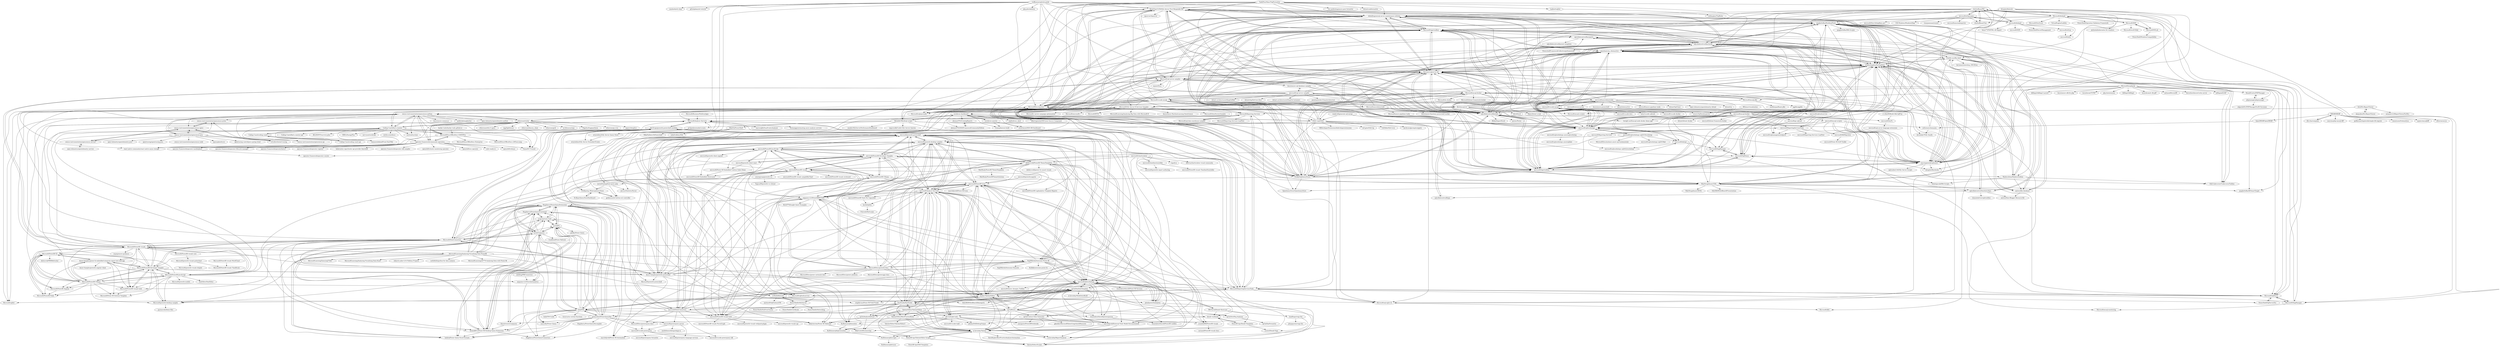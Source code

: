 digraph G {
"BrentOzarULTD/SQL-Server-First-Responder-Kit" -> "olahallengren/sql-server-maintenance-solution"
"BrentOzarULTD/SQL-Server-First-Responder-Kit" -> "amachanic/sp_whoisactive"
"BrentOzarULTD/SQL-Server-First-Responder-Kit" -> "sqlcollaborative/dbatools"
"BrentOzarULTD/SQL-Server-First-Responder-Kit" -> "ktaranov/sqlserver-kit"
"BrentOzarULTD/SQL-Server-First-Responder-Kit" -> "Microsoft/tigertoolbox"
"BrentOzarULTD/SQL-Server-First-Responder-Kit" -> "erikdarlingdata/DarlingData"
"BrentOzarULTD/SQL-Server-First-Responder-Kit" -> "ErikEJ/SqlQueryStress"
"BrentOzarULTD/SQL-Server-First-Responder-Kit" -> "microsoft/tigertoolbox"
"BrentOzarULTD/SQL-Server-First-Responder-Kit" -> "marcingminski/sqlwatch"
"BrentOzarULTD/SQL-Server-First-Responder-Kit" -> "Microsoft/sql-server-samples"
"BrentOzarULTD/SQL-Server-First-Responder-Kit" -> "sqlcollaborative/dbachecks"
"BrentOzarULTD/SQL-Server-First-Responder-Kit" -> "opserver/Opserver" ["e"=1]
"BrentOzarULTD/SQL-Server-First-Responder-Kit" -> "microsoft/sqlworkshops"
"BrentOzarULTD/SQL-Server-First-Responder-Kit" -> "MicrosoftDocs/sql-docs"
"BrentOzarULTD/SQL-Server-First-Responder-Kit" -> "Microsoft/sqlopsstudio" ["e"=1]
"ErikEJ/SqlQueryStress" -> "amachanic/sp_whoisactive"
"ErikEJ/SqlQueryStress" -> "Microsoft/tigertoolbox"
"ErikEJ/SqlQueryStress" -> "olahallengren/sql-server-maintenance-solution"
"ErikEJ/SqlQueryStress" -> "spaghettidba/WorkloadTools"
"ErikEJ/SqlQueryStress" -> "ktaranov/sqlserver-kit"
"ErikEJ/SqlQueryStress" -> "BrentOzarULTD/SQL-Server-First-Responder-Kit"
"ErikEJ/SqlQueryStress" -> "sqlcollaborative/dbatools"
"ErikEJ/SqlQueryStress" -> "erikdarlingdata/DarlingData"
"ErikEJ/SqlQueryStress" -> "marcingminski/sqlwatch"
"ErikEJ/SqlQueryStress" -> "sqlcollaborative/dbachecks"
"ErikEJ/SqlQueryStress" -> "OpenQueryStore/OpenQueryStore"
"ErikEJ/SqlQueryStress" -> "microsoft/tigertoolbox"
"ErikEJ/SqlQueryStress" -> "NikoNeugebauer/CISL"
"ErikEJ/SqlQueryStress" -> "JustinPealing/html-query-plan"
"ErikEJ/SqlQueryStress" -> "MicrosoftDocs/sql-docs"
"MicrosoftDocs/sql-docs" -> "sqlcollaborative/dbatools"
"MicrosoftDocs/sql-docs" -> "microsoft/sqlworkshops"
"MicrosoftDocs/sql-docs" -> "amachanic/sp_whoisactive"
"MicrosoftDocs/sql-docs" -> "ethereum/trinity"
"MicrosoftDocs/sql-docs" -> "olahallengren/sql-server-maintenance-solution"
"MicrosoftDocs/sql-docs" -> "Microsoft/tigertoolbox"
"MicrosoftDocs/sql-docs" -> "ktaranov/sqlserver-kit"
"MicrosoftDocs/sql-docs" -> "Coding-Coach/find-a-mentor"
"MicrosoftDocs/sql-docs" -> "BrentOzarULTD/SQL-Server-First-Responder-Kit"
"MicrosoftDocs/sql-docs" -> "ErikEJ/SqlQueryStress"
"MicrosoftDocs/sql-docs" -> "react-native-community/react-native-async-storage" ["e"=1]
"MicrosoftDocs/sql-docs" -> "microsoft/tigertoolbox"
"MicrosoftDocs/sql-docs" -> "sqlcollaborative/dbachecks"
"MicrosoftDocs/sql-docs" -> "erikdarlingdata/DarlingData"
"MicrosoftDocs/sql-docs" -> "census-instrumentation/opencensus-python"
"ktaranov/sqlserver-kit" -> "olahallengren/sql-server-maintenance-solution"
"ktaranov/sqlserver-kit" -> "BrentOzarULTD/SQL-Server-First-Responder-Kit"
"ktaranov/sqlserver-kit" -> "amachanic/sp_whoisactive"
"ktaranov/sqlserver-kit" -> "sqlcollaborative/dbatools"
"ktaranov/sqlserver-kit" -> "erikdarlingdata/DarlingData"
"ktaranov/sqlserver-kit" -> "Microsoft/tigertoolbox"
"ktaranov/sqlserver-kit" -> "marcingminski/sqlwatch"
"ktaranov/sqlserver-kit" -> "ErikEJ/SqlQueryStress"
"ktaranov/sqlserver-kit" -> "sqlcollaborative/dbachecks"
"ktaranov/sqlserver-kit" -> "microsoft/tigertoolbox"
"ktaranov/sqlserver-kit" -> "microsoft/sqlworkshops"
"ktaranov/sqlserver-kit" -> "MicrosoftDocs/sql-docs"
"ktaranov/sqlserver-kit" -> "spaghettidba/WorkloadTools"
"ktaranov/sqlserver-kit" -> "Microsoft/sql-server-samples"
"ktaranov/sqlserver-kit" -> "NikoNeugebauer/CISL"
"microsoft/sqltoolsservice" -> "microsoft/sqlmanagementobjects"
"microsoft/sqltoolsservice" -> "microsoft/go-sqlcmd"
"olahallengren/sql-server-maintenance-solution" -> "BrentOzarULTD/SQL-Server-First-Responder-Kit"
"olahallengren/sql-server-maintenance-solution" -> "sqlcollaborative/dbatools"
"olahallengren/sql-server-maintenance-solution" -> "amachanic/sp_whoisactive"
"olahallengren/sql-server-maintenance-solution" -> "ktaranov/sqlserver-kit"
"olahallengren/sql-server-maintenance-solution" -> "Microsoft/tigertoolbox"
"olahallengren/sql-server-maintenance-solution" -> "erikdarlingdata/DarlingData"
"olahallengren/sql-server-maintenance-solution" -> "microsoft/tigertoolbox"
"olahallengren/sql-server-maintenance-solution" -> "marcingminski/sqlwatch"
"olahallengren/sql-server-maintenance-solution" -> "ErikEJ/SqlQueryStress"
"olahallengren/sql-server-maintenance-solution" -> "sqlcollaborative/dbachecks"
"olahallengren/sql-server-maintenance-solution" -> "microsoft/sqlworkshops"
"olahallengren/sql-server-maintenance-solution" -> "Microsoft/sql-server-samples"
"olahallengren/sql-server-maintenance-solution" -> "MicrosoftDocs/sql-docs"
"olahallengren/sql-server-maintenance-solution" -> "Microsoft/sqlopsstudio" ["e"=1]
"olahallengren/sql-server-maintenance-solution" -> "spaghettidba/WorkloadTools"
"microsoft/sql-server-samples" -> "Azure/azure-sql-database-samples"
"microsoft/sql-server-samples" -> "ktaranov/sqlserver-kit"
"microsoft/sql-server-samples" -> "olahallengren/sql-server-maintenance-solution"
"microsoft/sql-server-samples" -> "microsoft/sqlworkshops"
"microsoft/sql-server-samples" -> "dotnet-architecture/eShopOnWeb" ["e"=1]
"microsoft/sql-server-samples" -> "BrentOzarULTD/SQL-Server-First-Responder-Kit"
"microsoft/sql-server-samples" -> "sqlcollaborative/dbatools"
"microsoft/sql-server-samples" -> "MicrosoftDocs/sql-docs"
"microsoft/sql-server-samples" -> "amachanic/sp_whoisactive"
"microsoft/sql-server-samples" -> "microsoft/azuredatastudio"
"microsoft/sql-server-samples" -> "dotnet/AspNetCore.Docs" ["e"=1]
"microsoft/sql-server-samples" -> "microsoft/tigertoolbox"
"microsoft/sql-server-samples" -> "dotnet-architecture/eShopOnContainers" ["e"=1]
"microsoft/sql-server-samples" -> "jasontaylordev/CleanArchitecture" ["e"=1]
"microsoft/sql-server-samples" -> "microsoft/powerbi-desktop-samples"
"grrlgeek/extended-events" -> "erinstellato/SQL-Server-Extended-Events"
"grrlgeek/extended-events" -> "erinstellato/SQL-Server-Query-Store"
"Microsoft/sql-server-samples" -> "Azure/azure-sql-database-samples"
"Microsoft/sql-server-samples" -> "Microsoft/tigertoolbox"
"Microsoft/sql-server-samples" -> "olahallengren/sql-server-maintenance-solution"
"Microsoft/sql-server-samples" -> "BrentOzarULTD/SQL-Server-First-Responder-Kit"
"Microsoft/sql-server-samples" -> "sqlcollaborative/dbatools"
"Microsoft/sql-server-samples" -> "ktaranov/sqlserver-kit"
"Microsoft/sql-server-samples" -> "Microsoft/sqlopsstudio" ["e"=1]
"Microsoft/sql-server-samples" -> "ErikEJ/SqlQueryStress"
"Microsoft/sql-server-samples" -> "Microsoft/SQL-Server-R-Services-Samples"
"Microsoft/sql-server-samples" -> "Microsoft/PowerBI-visuals"
"Microsoft/sql-server-samples" -> "microsoft/sqlworkshops"
"Microsoft/sql-server-samples" -> "MicrosoftDocs/sql-docs"
"Microsoft/sql-server-samples" -> "amachanic/sp_whoisactive"
"Microsoft/sql-server-samples" -> "aspnet/Docs" ["e"=1]
"Microsoft/sql-server-samples" -> "Microsoft/mssql-docker"
"microsoft/azuredatastudio" -> "microsoft/sql-server-samples"
"microsoft/azuredatastudio" -> "dotnet/interactive" ["e"=1]
"microsoft/azuredatastudio" -> "microsoft/azure-pipelines-tasks" ["e"=1]
"microsoft/azuredatastudio" -> "microsoft/vscode-mssql"
"microsoft/azuredatastudio" -> "dotnet/SqlClient" ["e"=1]
"microsoft/azuredatastudio" -> "MicrosoftDocs/sql-docs"
"microsoft/azuredatastudio" -> "olahallengren/sql-server-maintenance-solution"
"microsoft/azuredatastudio" -> "microsoft/tigertoolbox"
"microsoft/azuredatastudio" -> "ktaranov/sqlserver-kit"
"microsoft/azuredatastudio" -> "open-telemetry/opentelemetry-dotnet" ["e"=1]
"microsoft/azuredatastudio" -> "amachanic/sp_whoisactive"
"microsoft/azuredatastudio" -> "dotnet/try" ["e"=1]
"microsoft/azuredatastudio" -> "sqlcollaborative/dbatools"
"microsoft/azuredatastudio" -> "microsoft/reverse-proxy" ["e"=1]
"microsoft/azuredatastudio" -> "Azure/azure-powershell" ["e"=1]
"microsoft/vscode-mssql" -> "microsoft/sqltoolsservice"
"microsoft/vscode-mssql" -> "microsoft/mssql-docker"
"microsoft/vscode-mssql" -> "microsoft/azuredatastudio"
"microsoft/vscode-mssql" -> "mtxr/vscode-sqltools" ["e"=1]
"microsoft/vscode-mssql" -> "microsoft/sqlworkshops"
"microsoft/vscode-mssql" -> "microsoft/vscode-docker" ["e"=1]
"microsoft/vscode-mssql" -> "sqlcollaborative/dbatools"
"microsoft/vscode-mssql" -> "microsoft/go-sqlcmd"
"microsoft/vscode-mssql" -> "ktaranov/sqlserver-kit"
"microsoft/vscode-mssql" -> "ernstc/SqlDataInspector"
"microsoft/vscode-mssql" -> "davebally/TSQL-Smells"
"microsoft/vscode-mssql" -> "microsoft/vscode-docs" ["e"=1]
"MicrosoftDocs/OfficeDocs-O365ITPro" -> "MicrosoftDocs/OfficeDocs-Enterprise" ["e"=1]
"MicrosoftDocs/OfficeDocs-O365ITPro" -> "operator-framework/community-operators"
"MicrosoftDocs/OfficeDocs-O365ITPro" -> "ethereum/trinity"
"MicrosoftDocs/OfficeDocs-O365ITPro" -> "MicrosoftDocs/OfficeDocs-o365seccomp"
"MicrosoftDocs/OfficeDocs-O365ITPro" -> "react-native-community/react-native-async-storage" ["e"=1]
"Azure/azure-sql-database-samples" -> "microsoft/sql-server-samples"
"Azure/azure-sql-database-samples" -> "Microsoft/sql-server-samples"
"Azure/azure-sql-database-samples" -> "microsoft/sqlworkshops"
"ethereum/trinity" -> "react-native-community/react-native-async-storage" ["e"=1]
"ethereum/trinity" -> "ethereum/py-evm" ["e"=1]
"ethereum/trinity" -> "MicrosoftDocs/OfficeDocs-O365ITPro"
"ethereum/trinity" -> "Coding-Coach/find-a-mentor"
"ethereum/trinity" -> "MicrosoftDocs/sql-docs"
"ethereum/trinity" -> "census-instrumentation/opencensus-python"
"ethereum/trinity" -> "japaric/heapless" ["e"=1]
"ethereum/trinity" -> "ethereum/eth2.0-specs" ["e"=1]
"ethereum/trinity" -> "sigp/lighthouse" ["e"=1]
"ethereum/trinity" -> "ethereum/beacon_chain" ["e"=1]
"ethereum/trinity" -> "ethereum/grid"
"ethereum/trinity" -> "archlinuxcn/repo" ["e"=1]
"ethereum/trinity" -> "PegaSysEng/pantheon" ["e"=1]
"ethereum/trinity" -> "operator-framework/community-operators"
"ethereum/trinity" -> "Tomm0017/rsmod" ["e"=1]
"DBDiff/DBDiff" -> "dlevsha/compalex"
"DBDiff/DBDiff" -> "camcima/php-mysql-diff"
"DBDiff/DBDiff" -> "guilhermechapiewski/simple-db-migrate"
"DBDiff/DBDiff" -> "mmatuson/SchemaSync" ["e"=1]
"DBDiff/DBDiff" -> "aspiers/mysqldiff"
"DBDiff/DBDiff" -> "OpenDBDiff/OpenDBDiff"
"DBDiff/DBDiff" -> "rdlowrey/auryn" ["e"=1]
"ilich/MvcReportViewer" -> "alanjuden/MvcReportViewer"
"ilich/MvcReportViewer" -> "armanio123/ReportViewerForMvc"
"ilich/MvcReportViewer" -> "Microsoft/Reporting-Services"
"microsoft/PowerBI-JavaScript" -> "microsoft/PowerBI-Developer-Samples"
"microsoft/PowerBI-JavaScript" -> "microsoft/PowerBI-CSharp"
"microsoft/PowerBI-JavaScript" -> "microsoft/powerbi-client-react"
"microsoft/PowerBI-JavaScript" -> "microsoft/PowerBI-visuals-tools"
"microsoft/PowerBI-JavaScript" -> "microsoft/PowerBI-Tools-For-Capacities"
"microsoft/PowerBI-JavaScript" -> "microsoft/powerbi-desktop-samples"
"microsoft/PowerBI-JavaScript" -> "microsoft/powerbi-powershell"
"microsoft/PowerBI-JavaScript" -> "microsoft/PowerBI-visuals"
"microsoft/PowerBI-JavaScript" -> "microsoft/Analysis-Services"
"microsoft/PowerBI-JavaScript" -> "microsoft/DataConnectors"
"microsoft/PowerBI-JavaScript" -> "microsoft/Power-BI-Embedded-Contoso-Sales-Demo"
"microsoft/PowerBI-JavaScript" -> "microsoft/powerbi-client-angular"
"microsoft/PowerBI-JavaScript" -> "Azure-Samples/powerbi-powershell"
"microsoft/PowerBI-JavaScript" -> "migueesc123/PowerBIRESTAPI"
"microsoft/PowerBI-JavaScript" -> "microsoft/powerbi-report-authoring"
"TaoK/PoorMansTSqlFormatter" -> "olahallengren/sql-server-maintenance-solution"
"TaoK/PoorMansTSqlFormatter" -> "ktaranov/sqlserver-kit"
"TaoK/PoorMansTSqlFormatter" -> "tSQLt-org/tSQLt"
"TaoK/PoorMansTSqlFormatter" -> "amachanic/sp_whoisactive"
"TaoK/PoorMansTSqlFormatter" -> "tsqllint/tsqllint"
"TaoK/PoorMansTSqlFormatter" -> "BrentOzarULTD/SQL-Server-First-Responder-Kit"
"TaoK/PoorMansTSqlFormatter" -> "MichelleUfford/sql-scripts"
"TaoK/PoorMansTSqlFormatter" -> "ErikEJ/SqlQueryStress"
"TaoK/PoorMansTSqlFormatter" -> "wsr-publishing/azure-poor-formatter"
"TaoK/PoorMansTSqlFormatter" -> "erikdarlingdata/DarlingData"
"TaoK/PoorMansTSqlFormatter" -> "sqlcollaborative/dbatools"
"TaoK/PoorMansTSqlFormatter" -> "Microsoft/tigertoolbox"
"TaoK/PoorMansTSqlFormatter" -> "Microsoft/sqlopsstudio" ["e"=1]
"TaoK/PoorMansTSqlFormatter" -> "dotnet/codeformatter" ["e"=1]
"TaoK/PoorMansTSqlFormatter" -> "otykier/TabularEditor"
"tsqllint/tsqllint" -> "ashleyglee/TSqlRules"
"Microsoft/mssql-jdbc" -> "Microsoft/mssql-docker"
"Microsoft/mssql-jdbc" -> "pgjdbc/pgjdbc" ["e"=1]
"Microsoft/mssql-jdbc" -> "Microsoft/SQL-Server-R-Services-Samples"
"Microsoft/mssql-jdbc" -> "Microsoft/sqltoolsservice"
"Microsoft/mssql-jdbc" -> "zsoltherpai/fluent-jdbc" ["e"=1]
"amachanic/sp_whoisactive" -> "erikdarlingdata/DarlingData"
"amachanic/sp_whoisactive" -> "olahallengren/sql-server-maintenance-solution"
"amachanic/sp_whoisactive" -> "BrentOzarULTD/SQL-Server-First-Responder-Kit"
"amachanic/sp_whoisactive" -> "sqlcollaborative/dbatools"
"amachanic/sp_whoisactive" -> "marcingminski/sqlwatch"
"amachanic/sp_whoisactive" -> "ktaranov/sqlserver-kit"
"amachanic/sp_whoisactive" -> "sqlcollaborative/dbachecks"
"amachanic/sp_whoisactive" -> "ErikEJ/SqlQueryStress"
"amachanic/sp_whoisactive" -> "microsoft/tigertoolbox"
"amachanic/sp_whoisactive" -> "Microsoft/tigertoolbox"
"amachanic/sp_whoisactive" -> "microsoft/sqlworkshops"
"amachanic/sp_whoisactive" -> "trimble-oss/dba-dash"
"amachanic/sp_whoisactive" -> "spaghettidba/WorkloadTools"
"amachanic/sp_whoisactive" -> "NikoNeugebauer/CISL"
"amachanic/sp_whoisactive" -> "MicrosoftDocs/sql-docs"
"clinthuffman/PAL" -> "clinthuffman/Clue"
"clinthuffman/PAL" -> "Microsoft/DiagManager"
"clinthuffman/PAL" -> "Microsoft/tigertoolbox"
"clinthuffman/PAL" -> "Microsoft/SqlNexus"
"clinthuffman/PAL" -> "microsoft/SqlNexus"
"clinthuffman/PAL" -> "microsoft/DiagManager"
"clinthuffman/PAL" -> "sqlcollaborative/dbatools"
"clinthuffman/PAL" -> "sqlcollaborative/dbachecks"
"clinthuffman/PAL" -> "marcingminski/sqlwatch"
"clinthuffman/PAL" -> "olahallengren/sql-server-maintenance-solution"
"clinthuffman/PAL" -> "microsoft/etl2pcapng"
"clinthuffman/PAL" -> "amachanic/sp_whoisactive"
"clinthuffman/PAL" -> "spaghettidba/WorkloadTools"
"clinthuffman/PAL" -> "Microsoft/diskspd"
"clinthuffman/PAL" -> "microsoft/diskspd"
"dbcli/mssql-cli" -> "Microsoft/tigertoolbox"
"dbcli/mssql-cli" -> "Microsoft/mssql-scripter"
"dbcli/mssql-cli" -> "Microsoft/sqlopsstudio" ["e"=1]
"dbcli/mssql-cli" -> "ErikEJ/SqlQueryStress"
"dbcli/mssql-cli" -> "olahallengren/sql-server-maintenance-solution"
"dbcli/mssql-cli" -> "dbcli/litecli" ["e"=1]
"dbcli/mssql-cli" -> "Microsoft/vscode-mssql"
"dbcli/mssql-cli" -> "sqlcollaborative/dbatools"
"dbcli/mssql-cli" -> "Microsoft/sql-xplat-cli"
"dbcli/mssql-cli" -> "ktaranov/sqlserver-kit"
"dbcli/mssql-cli" -> "amachanic/sp_whoisactive"
"dbcli/mssql-cli" -> "tSQLt-org/tSQLt"
"dbcli/mssql-cli" -> "erikdarlingdata/DarlingData"
"dbcli/mssql-cli" -> "Microsoft/sqltoolsservice"
"dbcli/mssql-cli" -> "filipw/dotnet-script" ["e"=1]
"microsoft/bobsql" -> "microsoft/sqlworkshops"
"microsoft/bobsql" -> "microsoft/DiagManager"
"microsoft/bobsql" -> "microsoft/sqlworkshops-sql2022workshop"
"readyroll/generate-sql-merge" -> "tSQLt-org/tSQLt"
"readyroll/generate-sql-merge" -> "NikoNeugebauer/CISL"
"microsoft/mssql-scripter" -> "microsoft/SqlNexus"
"microsoft/mssql-scripter" -> "microsoft/ReportingServicesTools"
"microsoft/mssql-scripter" -> "marcingminski/sqlwatch"
"microsoft/mssql-scripter" -> "dataplat/dbachecks"
"microsoft/mssql-scripter" -> "microsoft/sqlworkshops"
"microsoft/mssql-scripter" -> "sethreno/schemazen"
"alanjuden/MvcReportViewer" -> "ilich/MvcReportViewer"
"Hugoberry/PowerQueryFunctional" -> "acaprojects/m-tools"
"Hugoberry/PowerQueryFunctional" -> "hohlick/Power-Query-Excel-Formats"
"Hugoberry/PowerQueryFunctional" -> "tnclark8012/Power-BI-Desktop-Query-Extensions"
"Hugoberry/PowerQueryFunctional" -> "Hugoberry/PowerQueryExtensions"
"acaprojects/m-tools" -> "Hugoberry/PowerQueryFunctional"
"acaprojects/m-tools" -> "tnclark8012/Power-BI-Desktop-Query-Extensions"
"acaprojects/m-tools" -> "Hugoberry/PowerQueryExtensions"
"acaprojects/m-tools" -> "sio/LibPQ"
"acaprojects/m-tools" -> "hohlick/Power-Query-Excel-Formats"
"microsoft/mssql-docker" -> "microsoft/sqlworkshops"
"microsoft/mssql-docker" -> "twright-msft/mssql-node-docker-demo-app"
"microsoft/mssql-docker" -> "marcingminski/sqlwatch"
"microsoft/mssql-docker" -> "amachanic/sp_whoisactive"
"microsoft/mssql-docker" -> "microsoft/dotnet-framework-docker" ["e"=1]
"microsoft/mssql-docker" -> "microsoft/tigertoolbox"
"microsoft/mssql-docker" -> "microsoft/vscode-mssql"
"microsoft/mssql-docker" -> "ktaranov/sqlserver-kit"
"microsoft/mssql-docker" -> "erikdarlingdata/DarlingData"
"microsoft/mssql-docker" -> "microsoft/mssql-scripter"
"microsoft/mssql-docker" -> "microsoft/DiagManager"
"microsoft/mssql-docker" -> "microsoft/ReportingServicesTools"
"microsoft/mssql-docker" -> "microsoft/DacFx"
"microsoft/mssql-docker" -> "dotnet/dotnet-docker" ["e"=1]
"microsoft/mssql-docker" -> "microsoft/bobsql"
"Coding-Coach/coding-coach" -> "Coding-Coach/coding-coach-api"
"Coding-Coach/coding-coach" -> "Coding-Coach/find-a-mentor"
"Coding-Coach/coding-coach" -> "emmawedekind/Front-End-FAQ" ["e"=1]
"Coding-Coach/find-a-mentor" -> "ethereum/trinity"
"Coding-Coach/find-a-mentor" -> "react-native-community/react-native-async-storage" ["e"=1]
"Coding-Coach/find-a-mentor" -> "MicrosoftDocs/sql-docs"
"Coding-Coach/find-a-mentor" -> "Coding-Coach/coding-coach"
"Coding-Coach/find-a-mentor" -> "MicrosoftDocs/OfficeDocs-O365ITPro"
"Coding-Coach/find-a-mentor" -> "census-instrumentation/opencensus-python"
"Coding-Coach/find-a-mentor" -> "operator-framework/community-operators"
"Coding-Coach/find-a-mentor" -> "Coding-Coach/find-a-mentor-api"
"Coding-Coach/find-a-mentor" -> "Tomm0017/rsmod" ["e"=1]
"Coding-Coach/find-a-mentor" -> "iBLiSSINYT/survivio-plus"
"Coding-Coach/find-a-mentor" -> "emmawedekind/Front-End-FAQ" ["e"=1]
"Coding-Coach/find-a-mentor" -> "caicloud/cyclone" ["e"=1]
"Coding-Coach/find-a-mentor" -> "NREL/EnergyPlus" ["e"=1]
"Coding-Coach/find-a-mentor" -> "nervosnetwork/ckb" ["e"=1]
"Coding-Coach/find-a-mentor" -> "netdisco/netdisco" ["e"=1]
"RonaldCarter/PHPManager" -> "phpmanager/phpmanager"
"DaxStudio/DaxStudio" -> "otykier/TabularEditor"
"DaxStudio/DaxStudio" -> "microsoft/Analysis-Services"
"DaxStudio/DaxStudio" -> "TabularEditor/TabularEditor"
"DaxStudio/DaxStudio" -> "sql-bi/DaxDateTemplate"
"DaxStudio/DaxStudio" -> "gsimardnet/PowerQueryNet"
"DaxStudio/DaxStudio" -> "microsoft/pbiworkshops"
"DaxStudio/DaxStudio" -> "microsoft/powerbi-powershell"
"DaxStudio/DaxStudio" -> "m-kovalsky/Tabular"
"DaxStudio/DaxStudio" -> "sql-bi/Bravo"
"DaxStudio/DaxStudio" -> "microsoft/PowerBI-Icons"
"DaxStudio/DaxStudio" -> "sql-bi/AnalyzeInExcel"
"DaxStudio/DaxStudio" -> "microsoft/powerbi-desktop-samples"
"DaxStudio/DaxStudio" -> "ImkeF/M"
"DaxStudio/DaxStudio" -> "microsoft/DataConnectors"
"DaxStudio/DaxStudio" -> "TabularEditor/BestPracticeRules"
"otykier/TabularEditor" -> "DaxStudio/DaxStudio"
"otykier/TabularEditor" -> "microsoft/Analysis-Services"
"otykier/TabularEditor" -> "TabularEditor/BestPracticeRules"
"otykier/TabularEditor" -> "sql-bi/DaxDateTemplate"
"otykier/TabularEditor" -> "DevScope/powerbi-powershell-modules"
"otykier/TabularEditor" -> "migueesc123/PowerBIRESTAPI"
"otykier/TabularEditor" -> "Microsoft/Analysis-Services"
"otykier/TabularEditor" -> "microsoft/pbiworkshops"
"otykier/TabularEditor" -> "microsoft/powerbi-powershell"
"otykier/TabularEditor" -> "pbiaf/powerbiadoption"
"otykier/TabularEditor" -> "m-kovalsky/Tabular"
"otykier/TabularEditor" -> "stephbruno/Power-BI-Field-Finder"
"otykier/TabularEditor" -> "marclelijveld/External-Tools-Model-Documentation"
"otykier/TabularEditor" -> "sql-bi/Bravo"
"otykier/TabularEditor" -> "Microsoft/powerbi-desktop-samples"
"sql-bi/AnalyzeInExcel" -> "MikeCarlo/BusinessOps"
"sql-bi/AnalyzeInExcel" -> "didierterrien/Power-BI-Sidetools"
"microsoft/Analysis-Services" -> "otykier/TabularEditor"
"microsoft/Analysis-Services" -> "microsoft/pbiworkshops"
"microsoft/Analysis-Services" -> "microsoft/powerbi-powershell"
"microsoft/Analysis-Services" -> "m-kovalsky/Tabular"
"microsoft/Analysis-Services" -> "microsoft/PowerBI-Tools-For-Capacities"
"microsoft/Analysis-Services" -> "DaxStudio/DaxStudio"
"microsoft/Analysis-Services" -> "m-kovalsky/ReportAnalyzer"
"microsoft/Analysis-Services" -> "RuiRomano/pbimonitor"
"microsoft/Analysis-Services" -> "TabularEditor/BestPracticeRules"
"microsoft/Analysis-Services" -> "pbi-tools/pbi-tools"
"microsoft/Analysis-Services" -> "microsoft/Azure_Synapse_Toolbox" ["e"=1]
"microsoft/Analysis-Services" -> "microsoft/powerbi-desktop-samples"
"microsoft/Analysis-Services" -> "microsoft/PowerBI-Icons"
"microsoft/Analysis-Services" -> "migueesc123/PowerBIRESTAPI"
"microsoft/Analysis-Services" -> "didierterrien/Power-BI-Sidetools"
"microsoft/powerbi-desktop-samples" -> "microsoft/PowerBI-Developer-Samples"
"microsoft/powerbi-desktop-samples" -> "microsoft/pbiworkshops"
"microsoft/powerbi-desktop-samples" -> "microsoft/PowerBI-Icons"
"microsoft/powerbi-desktop-samples" -> "microsoft/Analysis-Services"
"microsoft/powerbi-desktop-samples" -> "NajiElKotob/Awesome-Power-BI"
"microsoft/powerbi-desktop-samples" -> "migueesc123/PowerBIRESTAPI"
"microsoft/powerbi-desktop-samples" -> "microsoft/powerbi-powershell"
"microsoft/powerbi-desktop-samples" -> "MicrosoftDocs/powerbi-docs"
"microsoft/powerbi-desktop-samples" -> "otykier/TabularEditor"
"microsoft/powerbi-desktop-samples" -> "microsoft/PowerBI-JavaScript"
"microsoft/powerbi-desktop-samples" -> "deldersveld/PowerBI-ThemeTemplates"
"microsoft/powerbi-desktop-samples" -> "microsoft/PowerBI-visuals-tools"
"microsoft/powerbi-desktop-samples" -> "DaxStudio/DaxStudio"
"microsoft/powerbi-desktop-samples" -> "Azure-Samples/powerbi-powershell"
"microsoft/powerbi-desktop-samples" -> "microsoft/DataConnectors"
"microsoft/tigertoolbox" -> "microsoft/SqlNexus"
"microsoft/tigertoolbox" -> "amachanic/sp_whoisactive"
"microsoft/tigertoolbox" -> "erikdarlingdata/DarlingData"
"microsoft/tigertoolbox" -> "marcingminski/sqlwatch"
"microsoft/tigertoolbox" -> "olahallengren/sql-server-maintenance-solution"
"microsoft/tigertoolbox" -> "sqlcollaborative/dbachecks"
"microsoft/tigertoolbox" -> "microsoft/sqlworkshops"
"microsoft/tigertoolbox" -> "sqlcollaborative/dbatools"
"microsoft/tigertoolbox" -> "microsoft/DiagManager"
"microsoft/tigertoolbox" -> "spaghettidba/WorkloadTools"
"microsoft/tigertoolbox" -> "ktaranov/sqlserver-kit"
"microsoft/tigertoolbox" -> "BrentOzarULTD/SQL-Server-First-Responder-Kit"
"microsoft/tigertoolbox" -> "MadeiraData/MadeiraToolbox"
"microsoft/tigertoolbox" -> "microsoft/bobsql"
"microsoft/tigertoolbox" -> "ErikEJ/SqlQueryStress"
"tSQLt-org/tSQLt" -> "red-gate/SQLCop"
"tSQLt-org/tSQLt" -> "GoEddie/SQLCover"
"tSQLt-org/tSQLt" -> "yorek/ssis-dashboard"
"tSQLt-org/tSQLt" -> "sqlcollaborative/dbachecks"
"tSQLt-org/tSQLt" -> "erikdarlingdata/DarlingData"
"tSQLt-org/tSQLt" -> "gvohra/sqlpromptsnippets"
"tSQLt-org/tSQLt" -> "spaghettidba/WorkloadTools"
"tSQLt-org/tSQLt" -> "OpenQueryStore/OpenQueryStore"
"tSQLt-org/tSQLt" -> "Microsoft/tigertoolbox"
"tSQLt-org/tSQLt" -> "Jorriss/StatisticsParser"
"tSQLt-org/tSQLt" -> "Microsoft/ReportingServicesTools"
"tSQLt-org/tSQLt" -> "ktaranov/sqlserver-kit"
"tSQLt-org/tSQLt" -> "Microsoft/sql-xplat-cli"
"tSQLt-org/tSQLt" -> "BIDeveloperExtensions/bideveloperextensions"
"tSQLt-org/tSQLt" -> "microsoft/SqlNexus"
"Microsoft/azuredatastudio" -> "Microsoft/vscode-mssql"
"Microsoft/azuredatastudio" -> "Microsoft/azure-pipelines-tasks" ["e"=1]
"Microsoft/azuredatastudio" -> "Microsoft/tigertoolbox"
"Microsoft/azuredatastudio" -> "Microsoft/mssql-docker"
"Microsoft/azuredatastudio" -> "sqlcollaborative/dbatools"
"Microsoft/azuredatastudio" -> "Azure/azure-functions-powershell-worker" ["e"=1]
"gsimardnet/PowerQueryNet" -> "Hugoberry/PowerQueryExtensions"
"gsimardnet/PowerQueryNet" -> "microsoft/powerquery-parser"
"gsimardnet/PowerQueryNet" -> "ImkeF/M"
"gsimardnet/PowerQueryNet" -> "hohlick/Power-Query-Excel-Formats"
"gsimardnet/PowerQueryNet" -> "microsoft/vscode-powerquery"
"gsimardnet/PowerQueryNet" -> "tnclark8012/Power-BI-Desktop-Query-Extensions"
"gsimardnet/PowerQueryNet" -> "sio/LibPQ"
"gsimardnet/PowerQueryNet" -> "Hugoberry/PowerQueryFunctional"
"gsimardnet/PowerQueryNet" -> "camwally/Power-Query"
"gsimardnet/PowerQueryNet" -> "Hugoberry/PowerQueryConnectors"
"gsimardnet/PowerQueryNet" -> "acaprojects/m-tools"
"gsimardnet/PowerQueryNet" -> "KiaraGrouwstra/pquery"
"gsimardnet/PowerQueryNet" -> "tycho01/pquery"
"gsimardnet/PowerQueryNet" -> "Hugoberry/PowerQueryDecompiler"
"gsimardnet/PowerQueryNet" -> "MicrosoftDocs/powerquery-docs"
"MicrosoftLearning/Analyzing-Visualizing-Data-PowerBI" -> "Microsoft/PowerBI-visuals"
"MicrosoftLearning/Analyzing-Visualizing-Data-PowerBI" -> "MicrosoftLearning/QueryingT-SQL" ["e"=1]
"MicrosoftLearning/Analyzing-Visualizing-Data-PowerBI" -> "microsoft/PowerBI-Developer-Samples"
"MicrosoftLearning/Analyzing-Visualizing-Data-PowerBI" -> "microsoft/powerbi-desktop-samples"
"MicrosoftLearning/Analyzing-Visualizing-Data-PowerBI" -> "microsoft/PowerBI-visuals"
"MicrosoftLearning/Analyzing-Visualizing-Data-PowerBI" -> "NajiElKotob/Awesome-Power-BI"
"MicrosoftLearning/Analyzing-Visualizing-Data-PowerBI" -> "MicrosoftLearning/Analyzing-Visualizing-Data-Excel" ["e"=1]
"MicrosoftLearning/Analyzing-Visualizing-Data-PowerBI" -> "microsoft/PowerBI-CSharp"
"MicrosoftLearning/Analyzing-Visualizing-Data-PowerBI" -> "Microsoft/PowerBI-Developer-Samples"
"MicrosoftLearning/Analyzing-Visualizing-Data-PowerBI" -> "DaxStudio/DaxStudio"
"MicrosoftLearning/Analyzing-Visualizing-Data-PowerBI" -> "utkarsh-yadav1231/Tableau-Projects" ["e"=1]
"MicrosoftLearning/Analyzing-Visualizing-Data-PowerBI" -> "cuttlefishh/python-for-data-analysis" ["e"=1]
"MicrosoftLearning/Analyzing-Visualizing-Data-PowerBI" -> "MicrosoftLearning/20778-Analyzing-Data-with-Power-BI"
"MicrosoftLearning/Analyzing-Visualizing-Data-PowerBI" -> "Microsoft/powerbi-desktop-samples"
"MicrosoftLearning/Analyzing-Visualizing-Data-PowerBI" -> "microsoft/PowerBI-JavaScript"
"Microsoft/diskspd" -> "Microsoft/SDN"
"Microsoft/diskspd" -> "Microsoft/StorScore"
"Microsoft/diskspd" -> "Microsoft/tigertoolbox"
"Microsoft/diskspd" -> "VirtualEngine/Lability" ["e"=1]
"Microsoft/diskspd" -> "Microsoft/DiagManager"
"Microsoft/diskspd" -> "Microsoft/SqlNexus"
"Microsoft/diskspd" -> "Microsoft/WSLab"
"Microsoft/diskspd" -> "PowerShell/Operation-Validation-Framework" ["e"=1]
"Microsoft/diskspd" -> "clinthuffman/Clue"
"Microsoft/diskspd" -> "clinthuffman/PAL"
"Microsoft/diskspd" -> "Microsoft/ReportingServicesTools"
"treffynnon/sqlstyle.guide" -> "Evdlaar/sp_WhatsupQueryStore"
"treffynnon/sqlstyle.guide" -> "Microsoft/tigertoolbox"
"treffynnon/sqlstyle.guide" -> "JustinPealing/html-query-plan"
"treffynnon/sqlstyle.guide" -> "geekmuse/iot-button-ec2-controller"
"treffynnon/sqlstyle.guide" -> "olahallengren/sql-server-maintenance-solution"
"treffynnon/sqlstyle.guide" -> "BrentOzarULTD/SQL-Server-First-Responder-Kit"
"treffynnon/sqlstyle.guide" -> "ktaranov/sqlserver-kit"
"treffynnon/sqlstyle.guide" -> "ErikEJ/SqlQueryStress"
"treffynnon/sqlstyle.guide" -> "php-pds/skeleton" ["e"=1]
"treffynnon/sqlstyle.guide" -> "sqlcollaborative/dbachecks"
"treffynnon/sqlstyle.guide" -> "samdark/yii2-shop" ["e"=1]
"treffynnon/sqlstyle.guide" -> "githubjeka/yii2-tutorial" ["e"=1]
"treffynnon/sqlstyle.guide" -> "sqlcollaborative/dbatools"
"treffynnon/sqlstyle.guide" -> "MicrosoftDocs/sql-docs"
"treffynnon/sqlstyle.guide" -> "Microsoft/sql-server-samples"
"Microsoft/Analysis-Services" -> "marcosqlbi/SsasEventsAnalyzer"
"Microsoft/Analysis-Services" -> "DevScope/powerbi-powershell-modules"
"Microsoft/Analysis-Services" -> "furmangg/automating-azure-analysis-services"
"Microsoft/Analysis-Services" -> "Microsoft/ReportingServicesTools"
"Microsoft/Reporting-Services" -> "Microsoft/ReportingServicesTools"
"Microsoft/Reporting-Services" -> "Microsoft/sqldev"
"Microsoft/Reporting-Services" -> "Microsoft/Analysis-Services"
"Microsoft/Reporting-Services" -> "Microsoft/Reporting-Services-LoadTest"
"Microsoft/Reporting-Services" -> "Microsoft/sql-xplat-cli"
"Microsoft/Reporting-Services" -> "PowerShell/xSQLServer"
"Microsoft/Reporting-Services" -> "Microsoft/sql-data-warehouse-samples"
"Microsoft/vscode-mssql" -> "Microsoft/sqltoolsservice"
"Microsoft/vscode-mssql" -> "Microsoft/sqlopsstudio" ["e"=1]
"Microsoft/vscode-mssql" -> "Microsoft/sql-xplat-cli"
"Microsoft/vscode-mssql" -> "Microsoft/ReportingServicesTools"
"Microsoft/vscode-mssql" -> "Microsoft/mssql-docker"
"Microsoft/vscode-mssql" -> "dbcli/mssql-cli"
"Microsoft/vscode-mssql" -> "Microsoft/SqlNexus"
"Microsoft/vscode-mssql" -> "Microsoft/tigertoolbox"
"Microsoft/vscode-mssql" -> "Microsoft/Analysis-Services"
"Microsoft/vscode-mssql" -> "Microsoft/DACExtensions"
"Microsoft/vscode-mssql" -> "Microsoft/DataConnectors"
"Microsoft/vscode-mssql" -> "Microsoft/Reporting-Services"
"Microsoft/vscode-mssql" -> "Microsoft/azuredatastudio"
"Microsoft/vscode-mssql" -> "Microsoft/sqldev"
"Microsoft/vscode-mssql" -> "Microsoft/sql-server-samples"
"Microsoft/msphpsql" -> "Microsoft/mssql-docker"
"Microsoft/msphpsql" -> "Adldap2/Adldap2-Laravel" ["e"=1]
"Microsoft/msphpsql" -> "Microsoft/mssql-jdbc"
"Microsoft/msphpsql" -> "Azure/azure-sdk-for-php" ["e"=1]
"Microsoft/msphpsql" -> "RonaldCarter/PHPManager"
"Microsoft/msphpsql" -> "tecnickcom/TCPDF" ["e"=1]
"Microsoft/msphpsql" -> "phpmanager/phpmanager"
"Microsoft/msphpsql" -> "php-ds/extension" ["e"=1]
"Microsoft/msphpsql" -> "Adldap2/Adldap2" ["e"=1]
"Microsoft/msphpsql" -> "Microsoft/vscode-mssql"
"Microsoft/msphpsql" -> "tecnickcom/tc-lib-pdf" ["e"=1]
"Microsoft/msphpsql" -> "neitanod/forceutf8" ["e"=1]
"Microsoft/msphpsql" -> "tlaverdure/laravel-echo-server" ["e"=1]
"Microsoft/msphpsql" -> "adldap/adLDAP" ["e"=1]
"Microsoft/sql-xplat-cli" -> "Microsoft/dbfs"
"Microsoft/PowerBI-visuals" -> "Microsoft/PowerBI-CSharp"
"Microsoft/PowerBI-visuals" -> "Microsoft/PowerBI-JavaScript"
"Microsoft/PowerBI-visuals" -> "Microsoft/DataConnectors"
"Microsoft/PowerBI-visuals" -> "Microsoft/PowerBI-visuals-tools"
"Microsoft/PowerBI-visuals" -> "Microsoft/PowerBI-Developer-Samples"
"Microsoft/PowerBI-visuals" -> "Microsoft/PowerBI-visuals-core"
"Microsoft/PowerBI-visuals" -> "otykier/TabularEditor"
"Microsoft/PowerBI-visuals" -> "MicrosoftLearning/Analyzing-Visualizing-Data-PowerBI"
"Microsoft/PowerBI-visuals" -> "DevScope/powerbi-powershell-modules"
"Microsoft/PowerBI-visuals" -> "Microsoft/SQL-Server-R-Services-Samples"
"Microsoft/PowerBI-visuals" -> "Microsoft/sql-server-samples"
"Microsoft/PowerBI-visuals" -> "Azure-Samples/power-bi-embedded-integrate-report-into-web-app"
"Microsoft/PowerBI-visuals" -> "Azure-Samples/powerbi-powershell"
"Microsoft/PowerBI-visuals" -> "mspnp/azure-guidance" ["e"=1]
"Microsoft/PowerBI-visuals" -> "Microsoft/PowerBI-Cli"
"ImkeF/M" -> "Hugoberry/PowerQueryExtensions"
"ImkeF/M" -> "acaprojects/m-tools"
"ImkeF/M" -> "tnclark8012/Power-BI-Desktop-Query-Extensions"
"ImkeF/M" -> "tycho01/pquery"
"ImkeF/M" -> "hohlick/Power-Query-Excel-Formats"
"ImkeF/M" -> "gsimardnet/PowerQueryNet"
"ImkeF/M" -> "ImkeF/M-Guide"
"ImkeF/M" -> "Hugoberry/PowerQueryFunctional"
"ImkeF/M" -> "didierterrien/Power-BI-Sidetools"
"ImkeF/M" -> "itsnotaboutthecell/powerquerym"
"ImkeF/M" -> "sql-bi/DaxDateTemplate"
"ImkeF/M" -> "KiaraGrouwstra/pquery"
"ImkeF/M" -> "sio/LibPQ"
"ImkeF/M" -> "tirnovar/m-custom-functions"
"ImkeF/M" -> "camwally/Power-Query"
"microsoft/powerbi-jupyter" -> "microsoft/PowerBI-Icons"
"pbiaf/powerbiadoption" -> "microsoft/pbiworkshops"
"pbiaf/powerbiadoption" -> "migueesc123/PowerBIRESTAPI"
"pbiaf/powerbiadoption" -> "microsoft/PowerBI-Icons"
"pbiaf/powerbiadoption" -> "microsoft/Analysis-Services"
"pbiaf/powerbiadoption" -> "otykier/TabularEditor"
"pbiaf/powerbiadoption" -> "m-kovalsky/Tabular"
"pbiaf/powerbiadoption" -> "m-kovalsky/ReportAnalyzer"
"sqlcollaborative/dbatools" -> "sqlcollaborative/dbachecks"
"sqlcollaborative/dbatools" -> "olahallengren/sql-server-maintenance-solution"
"sqlcollaborative/dbatools" -> "Microsoft/tigertoolbox"
"sqlcollaborative/dbatools" -> "BrentOzarULTD/SQL-Server-First-Responder-Kit"
"sqlcollaborative/dbatools" -> "amachanic/sp_whoisactive"
"sqlcollaborative/dbatools" -> "ktaranov/sqlserver-kit"
"sqlcollaborative/dbatools" -> "marcingminski/sqlwatch"
"sqlcollaborative/dbatools" -> "erikdarlingdata/DarlingData"
"sqlcollaborative/dbatools" -> "microsoft/tigertoolbox"
"sqlcollaborative/dbatools" -> "sqlcollaborative/dbareports"
"sqlcollaborative/dbatools" -> "dfinke/ImportExcel" ["e"=1]
"sqlcollaborative/dbatools" -> "pester/Pester" ["e"=1]
"sqlcollaborative/dbatools" -> "microsoft/sqlworkshops"
"sqlcollaborative/dbatools" -> "ErikEJ/SqlQueryStress"
"sqlcollaborative/dbatools" -> "MicrosoftDocs/sql-docs"
"dlevsha/compalex" -> "DBDiff/DBDiff"
"microsoft/PowerBI-Developer-Samples" -> "microsoft/PowerBI-JavaScript"
"microsoft/PowerBI-Developer-Samples" -> "microsoft/powerbi-desktop-samples"
"microsoft/PowerBI-Developer-Samples" -> "microsoft/PowerBI-CSharp"
"microsoft/PowerBI-Developer-Samples" -> "microsoft/powerbi-powershell"
"microsoft/PowerBI-Developer-Samples" -> "microsoft/PowerBI-visuals"
"microsoft/PowerBI-Developer-Samples" -> "microsoft/Analysis-Services"
"microsoft/PowerBI-Developer-Samples" -> "microsoft/PowerBI-visuals-tools"
"microsoft/PowerBI-Developer-Samples" -> "deldersveld/PowerBI-ThemeTemplates"
"microsoft/PowerBI-Developer-Samples" -> "microsoft/DataConnectors"
"microsoft/PowerBI-Developer-Samples" -> "migueesc123/PowerBIRESTAPI"
"microsoft/PowerBI-Developer-Samples" -> "Azure-Samples/powerbi-powershell"
"microsoft/PowerBI-Developer-Samples" -> "microsoft/powerbi-client-react"
"microsoft/PowerBI-Developer-Samples" -> "MicrosoftDocs/powerbi-docs"
"microsoft/PowerBI-Developer-Samples" -> "microsoft/pbiworkshops"
"microsoft/PowerBI-Developer-Samples" -> "otykier/TabularEditor"
"deldersveld/PowerBI-ThemeTemplates" -> "avontd2868/PowerBI-visuals"
"deldersveld/PowerBI-ThemeTemplates" -> "MattRudy/PowerBI-ThemeTemplates"
"deldersveld/PowerBI-ThemeTemplates" -> "microsoft/powerbi-desktop-samples"
"deldersveld/PowerBI-ThemeTemplates" -> "microsoft/pbiworkshops"
"deldersveld/PowerBI-ThemeTemplates" -> "NajiElKotob/Awesome-Power-BI"
"deldersveld/PowerBI-ThemeTemplates" -> "microsoft/PowerBI-Icons"
"deldersveld/PowerBI-ThemeTemplates" -> "microsoft/PowerBI-Developer-Samples"
"deldersveld/PowerBI-ThemeTemplates" -> "sql-bi/DaxDateTemplate"
"deldersveld/PowerBI-ThemeTemplates" -> "m-kovalsky/Tabular"
"deldersveld/PowerBI-ThemeTemplates" -> "Azure-Samples/powerbi-powershell"
"deldersveld/PowerBI-ThemeTemplates" -> "otykier/TabularEditor"
"deldersveld/PowerBI-ThemeTemplates" -> "deldersveld/power-bi-sunset-visuals"
"deldersveld/PowerBI-ThemeTemplates" -> "microsoft/PowerBI-visuals-tools"
"deldersveld/PowerBI-ThemeTemplates" -> "marclelijveld/External-Tools-Model-Documentation"
"deldersveld/PowerBI-ThemeTemplates" -> "microsoft/PowerBI-visuals"
"sql-bi/DaxDateTemplate" -> "sql-bi/AnalyzeInExcel"
"sql-bi/DaxDateTemplate" -> "sql-bi/Contoso-Data-Generator"
"sql-bi/DaxDateTemplate" -> "TabularEditor/Scripts"
"sql-bi/DaxDateTemplate" -> "ImkeF/M"
"sql-bi/DaxDateTemplate" -> "otykier/TabularEditor"
"sql-bi/DaxDateTemplate" -> "sql-bi/VertiPaq-Analyzer"
"sql-bi/DaxDateTemplate" -> "m-kovalsky/Tabular"
"sql-bi/DaxDateTemplate" -> "microsoft/pbiworkshops"
"sql-bi/DaxDateTemplate" -> "TabularEditor/BestPracticeRules"
"sql-bi/DaxDateTemplate" -> "sql-bi/Bravo"
"sql-bi/DaxDateTemplate" -> "marclelijveld/External-Tools-Model-Documentation"
"sql-bi/DaxDateTemplate" -> "m-kovalsky/ModelAutoBuild"
"sql-bi/DaxDateTemplate" -> "DaxStudio/DaxStudio"
"sql-bi/DaxDateTemplate" -> "itsnotaboutthecell/powerquerym"
"Microsoft/PowerBI-Developer-Samples" -> "Microsoft/PowerBI-CSharp"
"Microsoft/PowerBI-Developer-Samples" -> "Microsoft/PowerBI-JavaScript"
"Microsoft/PowerBI-Developer-Samples" -> "Microsoft/PowerBI-Cli"
"Microsoft/PowerBI-Developer-Samples" -> "Microsoft/PowerBI-visuals-tools"
"Microsoft/PowerBI-Developer-Samples" -> "Microsoft/powerbi-desktop-samples"
"Microsoft/PowerBI-Developer-Samples" -> "Microsoft/DataConnectors"
"Microsoft/PowerBI-Developer-Samples" -> "Azure-Samples/power-bi-embedded-integrate-report-into-web-app"
"Microsoft/PowerBI-Developer-Samples" -> "Microsoft/PowerBI-visuals"
"Microsoft/PowerBI-Developer-Samples" -> "Microsoft/Analysis-Services"
"Microsoft/PowerBI-Developer-Samples" -> "Microsoft/Power-BI-Solution-Template"
"Microsoft/PowerBI-Developer-Samples" -> "Azure-Samples/powerbi-powershell"
"Microsoft/PowerBI-Developer-Samples" -> "Microsoft/PowerBI-Angular"
"Microsoft/PowerBI-Developer-Samples" -> "Microsoft/Reporting-Services"
"Microsoft/PowerBI-Developer-Samples" -> "Microsoft/ReportingServicesTools"
"microsoft/powerbi-powershell" -> "microsoft/Analysis-Services"
"microsoft/powerbi-powershell" -> "Azure-Samples/powerbi-powershell"
"microsoft/powerbi-powershell" -> "microsoft/PowerBI-Tools-For-Capacities"
"microsoft/powerbi-powershell" -> "migueesc123/PowerBIRESTAPI"
"microsoft/powerbi-powershell" -> "microsoft/PowerBI-Icons"
"microsoft/powerbi-powershell" -> "microsoft/PowerBI-LogAnalytics-Template-Reports"
"microsoft/powerbi-powershell" -> "sql-bi/Contoso-Data-Generator"
"microsoft/powerbi-powershell" -> "m-kovalsky/Tabular"
"microsoft/powerbi-powershell" -> "otykier/TabularEditor"
"microsoft/powerbi-powershell" -> "microsoft/pbiworkshops"
"microsoft/powerbi-powershell" -> "DevScope/powerbi-powershell-modules"
"microsoft/powerbi-powershell" -> "marclelijveld/Power-BI-Automation"
"microsoft/powerbi-powershell" -> "microsoft/PowerBI-visuals-tools"
"microsoft/powerbi-powershell" -> "microsoft/PowerBI-Developer-Samples"
"microsoft/powerbi-powershell" -> "microsoft/powerbi-desktop-samples"
"Microsoft/mssql-docker" -> "Microsoft/SQL-Server-R-Services-Samples"
"Microsoft/mssql-docker" -> "Microsoft/sql-xplat-cli"
"Microsoft/mssql-docker" -> "Microsoft/sqltoolsservice"
"Microsoft/mssql-docker" -> "Microsoft/tigertoolbox"
"Microsoft/mssql-docker" -> "Microsoft/dotnet-framework-docker" ["e"=1]
"Microsoft/mssql-docker" -> "Microsoft/vscode-mssql"
"Microsoft/mssql-docker" -> "Microsoft/dbfs"
"Microsoft/mssql-docker" -> "sqlcollaborative/dbatools"
"Microsoft/mssql-docker" -> "twright-msft/mssql-node-docker-demo-app"
"Microsoft/mssql-docker" -> "Microsoft/iis-docker"
"Microsoft/mssql-docker" -> "ktaranov/sqlserver-kit"
"Microsoft/mssql-docker" -> "Microsoft/mssql-scripter"
"Microsoft/mssql-docker" -> "Microsoft/mssql-monitoring"
"Microsoft/mssql-docker" -> "Microsoft/mssql-jdbc"
"Microsoft/mssql-docker" -> "Microsoft/sqlopsstudio" ["e"=1]
"spaghettidba/WorkloadTools" -> "amtwo/dba-database"
"spaghettidba/WorkloadTools" -> "erikdarlingdata/DarlingData"
"spaghettidba/WorkloadTools" -> "spaghettidba/XESmartTarget"
"spaghettidba/WorkloadTools" -> "marcingminski/sqlwatch"
"spaghettidba/WorkloadTools" -> "spaghettidba/DBA-Scripts"
"spaghettidba/WorkloadTools" -> "microsoft/SqlNexus"
"spaghettidba/WorkloadTools" -> "sqlcollaborative/dbachecks"
"spaghettidba/WorkloadTools" -> "NikoNeugebauer/CISL"
"spaghettidba/WorkloadTools" -> "Microsoft/tigertoolbox"
"spaghettidba/WorkloadTools" -> "microsoft/DiagManager"
"spaghettidba/WorkloadTools" -> "trimble-oss/dba-dash"
"spaghettidba/WorkloadTools" -> "microsoft/sqlmanagementobjects"
"spaghettidba/WorkloadTools" -> "SQLUndercover/UndercoverToolbox"
"spaghettidba/WorkloadTools" -> "ErikEJ/SqlQueryStress"
"microsoft/PowerBI-visuals" -> "microsoft/PowerBI-visuals-tools"
"microsoft/PowerBI-visuals" -> "microsoft/PowerBI-Developer-Samples"
"microsoft/PowerBI-visuals" -> "microsoft/PowerBI-visuals-sampleBarChart"
"microsoft/PowerBI-visuals" -> "microsoft/PowerBI-JavaScript"
"microsoft/PowerBI-visuals" -> "microsoft/PowerBI-CSharp"
"microsoft/PowerBI-visuals" -> "microsoft/powerbi-powershell"
"microsoft/PowerBI-visuals" -> "avontd2868/PowerBI-visuals"
"microsoft/PowerBI-visuals" -> "deldersveld/PowerBI-ThemeTemplates"
"microsoft/PowerBI-visuals" -> "MicrosoftDocs/powerbi-docs"
"microsoft/PowerBI-visuals" -> "microsoft/DataConnectors"
"microsoft/PowerBI-visuals" -> "microsoft/powerbi-desktop-samples"
"microsoft/PowerBI-visuals" -> "migueesc123/PowerBIRESTAPI"
"microsoft/PowerBI-visuals" -> "microsoft/PowerBI-visuals-circlecard"
"microsoft/PowerBI-visuals" -> "MicrosoftLearning/Analyzing-Visualizing-Data-PowerBI"
"microsoft/PowerBI-visuals" -> "awaregroup/powerbi-vcs"
"microsoft/PowerBI-Icons" -> "microsoft/pbiworkshops"
"microsoft/PowerBI-Icons" -> "marclelijveld/Power-BI-Icons"
"microsoft/PowerBI-Icons" -> "marclelijveld/External-Tools-Model-Documentation"
"microsoft/PowerBI-Icons" -> "RuiRomano/pbimonitor"
"microsoft/PowerBI-Icons" -> "m-kovalsky/Tabular"
"microsoft/PowerBI-Icons" -> "migueesc123/PowerBIRESTAPI"
"microsoft/PowerBI-Icons" -> "microsoft/PowerBI-LogAnalytics-Template-Reports"
"microsoft/PowerBI-Icons" -> "kasdali/pbila"
"microsoft/PowerBI-Icons" -> "pbi-tools/pbi-tools"
"microsoft/PowerBI-Icons" -> "microsoft/powerbi-desktop-samples"
"microsoft/PowerBI-Icons" -> "pbiaf/powerbiadoption"
"microsoft/PowerBI-Icons" -> "microsoft/Analysis-Services"
"JustinPealing/html-query-plan" -> "Evdlaar/sp_WhatsupQueryStore"
"JustinPealing/html-query-plan" -> "geekmuse/iot-button-ec2-controller"
"JustinPealing/html-query-plan" -> "Jorriss/StatisticsParser"
"sethreno/schemazen" -> "erikdarlingdata/DarlingData"
"sethreno/schemazen" -> "trimble-oss/dba-dash"
"sethreno/schemazen" -> "davebally/TSQL-Smells"
"marcingminski/sqlwatch" -> "erikdarlingdata/DarlingData"
"marcingminski/sqlwatch" -> "sqlcollaborative/dbachecks"
"marcingminski/sqlwatch" -> "microsoft/SqlNexus"
"marcingminski/sqlwatch" -> "spaghettidba/WorkloadTools"
"marcingminski/sqlwatch" -> "amachanic/sp_whoisactive"
"marcingminski/sqlwatch" -> "trimble-oss/dba-dash"
"marcingminski/sqlwatch" -> "sqlcollaborative/dbatools"
"marcingminski/sqlwatch" -> "Microsoft/tigertoolbox"
"marcingminski/sqlwatch" -> "microsoft/tigertoolbox"
"marcingminski/sqlwatch" -> "dataplat/dbachecks"
"marcingminski/sqlwatch" -> "sqlcollaborative/dbareports"
"marcingminski/sqlwatch" -> "sqlstudent144/SQL-Server-Scripts"
"marcingminski/sqlwatch" -> "olahallengren/sql-server-maintenance-solution"
"marcingminski/sqlwatch" -> "ktaranov/sqlserver-kit"
"marcingminski/sqlwatch" -> "SQLUndercover/UndercoverToolbox"
"MadeiraData/MadeiraToolbox" -> "trimble-oss/dba-dash"
"MadeiraData/MadeiraToolbox" -> "SQLUndercover/UndercoverToolbox"
"MadeiraData/MadeiraToolbox" -> "erikdarlingdata/DarlingData"
"MadeiraData/MadeiraToolbox" -> "amtwo/dba-database"
"MadeiraData/MadeiraToolbox" -> "bulentgucuk/DBA-Scripts"
"sqlcollaborative/dbops" -> "sqlcollaborative/dbachecks"
"microsoft/sqlworkshops" -> "microsoft/bobsql"
"microsoft/sqlworkshops" -> "erikdarlingdata/DarlingData"
"microsoft/sqlworkshops" -> "microsoft/tigertoolbox"
"microsoft/sqlworkshops" -> "amachanic/sp_whoisactive"
"microsoft/sqlworkshops" -> "sqlcollaborative/dbatools"
"microsoft/sqlworkshops" -> "marcingminski/sqlwatch"
"microsoft/sqlworkshops" -> "sqlcollaborative/dbachecks"
"microsoft/sqlworkshops" -> "Microsoft/tigertoolbox"
"microsoft/sqlworkshops" -> "microsoft/sqlworkshops-sql2019workshop"
"microsoft/sqlworkshops" -> "olahallengren/sql-server-maintenance-solution"
"microsoft/sqlworkshops" -> "microsoft/sqlworkshops-azuresqlworkshop"
"microsoft/sqlworkshops" -> "MicrosoftDocs/sql-docs"
"microsoft/sqlworkshops" -> "spaghettidba/WorkloadTools"
"microsoft/sqlworkshops" -> "ktaranov/sqlserver-kit"
"microsoft/sqlworkshops" -> "sqlcollaborative/DataSaturdays"
"Microsoft/DiagManager" -> "Microsoft/SqlNexus"
"Microsoft/DiagManager" -> "sqlcollaborative/dbareports"
"Microsoft/DiagManager" -> "Microsoft/mssql-monitoring"
"phpmanager/phpmanager" -> "RonaldCarter/PHPManager"
"phpmanager/phpmanager" -> "edgardo001/PHPManagerForIIS-Versiones"
"operator-framework/community-operators" -> "MicrosoftDocs/OfficeDocs-O365ITPro"
"operator-framework/community-operators" -> "operator-framework/operator-registry" ["e"=1]
"operator-framework/community-operators" -> "Tomm0017/rsmod" ["e"=1]
"operator-framework/community-operators" -> "operator-framework/operator-marketplace"
"operator-framework/community-operators" -> "operator-framework/operator-courier"
"operator-framework/community-operators" -> "kubernetes-sigs/cluster-api-provider-ibmcloud"
"operator-framework/community-operators" -> "operator-framework/operator-sdk-samples" ["e"=1]
"operator-framework/community-operators" -> "openshift/cluster-monitoring-operator" ["e"=1]
"operator-framework/community-operators" -> "openshift/ocs-operator" ["e"=1]
"operator-framework/community-operators" -> "code-ready/crc" ["e"=1]
"operator-framework/community-operators" -> "openshift/release" ["e"=1]
"operator-framework/community-operators" -> "census-instrumentation/opencensus-python"
"operator-framework/community-operators" -> "operator-framework/operator-lifecycle-manager" ["e"=1]
"operator-framework/community-operators" -> "operator-framework/operatorhub.io"
"operator-framework/community-operators" -> "react-native-community/react-native-async-storage" ["e"=1]
"migueesc123/PowerBIRESTAPI" -> "marclelijveld/External-Tools-Model-Documentation"
"migueesc123/PowerBIRESTAPI" -> "microsoft/PowerBI-Icons"
"migueesc123/PowerBIRESTAPI" -> "didierterrien/Power-BI-Sidetools"
"migueesc123/PowerBIRESTAPI" -> "marclelijveld/Power-BI-Automation"
"migueesc123/PowerBIRESTAPI" -> "BrettP76/Insight-Quest-Examples"
"migueesc123/PowerBIRESTAPI" -> "Hugoberry/PowerQueryExtensions"
"migueesc123/PowerBIRESTAPI" -> "m-kovalsky/Tabular"
"MicrosoftDocs/powerbi-docs" -> "MicrosoftDocs/power-automate-docs" ["e"=1]
"MicrosoftDocs/powerbi-docs" -> "MicrosoftDocs/powerquery-docs"
"MicrosoftDocs/powerbi-docs" -> "microsoft/powerbi-desktop-samples"
"MicrosoftDocs/powerbi-docs" -> "microsoft/Analysis-Services"
"MicrosoftDocs/powerbi-docs" -> "MicrosoftDocs/power-platform" ["e"=1]
"MicrosoftDocs/powerbi-docs" -> "microsoft/powerbi-powershell"
"MicrosoftDocs/powerbi-docs" -> "microsoft/PowerBI-Icons"
"MicrosoftDocs/powerbi-docs" -> "otykier/TabularEditor"
"MicrosoftDocs/powerbi-docs" -> "MicrosoftDocs/powerapps-docs" ["e"=1]
"MicrosoftDocs/powerbi-docs" -> "microsoft/pbiworkshops"
"MicrosoftDocs/powerbi-docs" -> "microsoft/PowerBI-Developer-Samples"
"MicrosoftDocs/powerbi-docs" -> "DaxStudio/DaxStudio"
"MicrosoftDocs/powerbi-docs" -> "NajiElKotob/Awesome-Power-BI"
"MicrosoftDocs/powerbi-docs" -> "RuiRomano/pbimonitor"
"MicrosoftDocs/powerbi-docs" -> "microsoft/PowerBI-visuals"
"microsoft/diskspd" -> "clinthuffman/PAL"
"microsoft/diskspd" -> "microsoft/etl2pcapng"
"microsoft/diskspd" -> "microsoft/latte"
"microsoft/diskspd" -> "microsoft/SDN" ["e"=1]
"microsoft/diskspd" -> "PowerShell/SecretManagement" ["e"=1]
"microsoft/diskspd" -> "bwya77/PSHTML-AD-Report" ["e"=1]
"microsoft/diskspd" -> "microsoft/ntttcp"
"microsoft/sqlworkshops-sql2019workshop" -> "MicrosoftDocs/mslearn-azure-sql-fundamentals"
"microsoft/sqlworkshops-sql2019workshop" -> "microsoft/sqlworkshops-sql2019lab"
"microsoft/sqlworkshops-sql2019workshop" -> "microsoft/bobsql"
"microsoft/sqlworkshops-sql2019workshop" -> "microsoft/sqlworkshops-sql2022workshop"
"microsoft/sqlworkshops-sql2019workshop" -> "microsoft/sqlworkshops"
"OpenDBDiff/OpenDBDiff" -> "sethreno/schemazen"
"NajiElKotob/Awesome-Power-BI" -> "microsoft/powerbi-desktop-samples"
"NajiElKotob/Awesome-Power-BI" -> "deldersveld/PowerBI-ThemeTemplates"
"NajiElKotob/Awesome-Power-BI" -> "ImkeF/M"
"NajiElKotob/Awesome-Power-BI" -> "avontd2868/PowerBI-visuals"
"NajiElKotob/Awesome-Power-BI" -> "microsoft/pbiworkshops"
"NajiElKotob/Awesome-Power-BI" -> "NajiElKotob/Awesome-Datasets"
"NajiElKotob/Awesome-Power-BI" -> "microsoft/PowerBI-Icons"
"NajiElKotob/Awesome-Power-BI" -> "microsoft/powerbi-powershell"
"NajiElKotob/Awesome-Power-BI" -> "otykier/TabularEditor"
"NajiElKotob/Awesome-Power-BI" -> "Rulikkk/awesome-power-bi"
"NajiElKotob/Awesome-Power-BI" -> "pbiaf/powerbiadoption"
"NajiElKotob/Awesome-Power-BI" -> "MicrosoftDocs/powerbi-docs"
"NajiElKotob/Awesome-Power-BI" -> "microsoft/PowerBI-visuals-tools"
"NajiElKotob/Awesome-Power-BI" -> "itsnotaboutthecell/powerquerym"
"NajiElKotob/Awesome-Power-BI" -> "Microsoft/powerbi-desktop-samples"
"awaregroup/powerbi-vcs" -> "Togusa09/powerbi-vcs-dotnet"
"tycho01/pquery" -> "tnclark8012/Power-BI-Desktop-Query-Extensions"
"tycho01/pquery" -> "acaprojects/m-tools"
"tycho01/pquery" -> "sio/LibPQ"
"tycho01/pquery" -> "Hugoberry/PowerQueryExtensions"
"tycho01/pquery" -> "Hugoberry/PowerQueryFunctional"
"tycho01/pquery" -> "hohlick/Power-Query-Excel-Formats"
"tycho01/pquery" -> "IvanBond/Power-Refresh"
"tycho01/pquery" -> "ImkeF/M"
"tycho01/pquery" -> "Microsoft/DataConnectors"
"tycho01/pquery" -> "camwally/Power-Query"
"microsoft/DiagManager" -> "microsoft/SqlNexus"
"microsoft/SqlNexus" -> "microsoft/DiagManager"
"microsoft/SqlNexus" -> "marcingminski/sqlwatch"
"microsoft/SqlNexus" -> "microsoft/tigertoolbox"
"microsoft/SqlNexus" -> "spaghettidba/WorkloadTools"
"microsoft/SqlNexus" -> "sqlcollaborative/dbachecks"
"microsoft/SqlNexus" -> "erikdarlingdata/DarlingData"
"Microsoft/BusinessPlatformApps" -> "Microsoft/Analysis-Services"
"microsoft/charticulator" -> "deneb-viz/deneb"
"microsoft/charticulator" -> "zBritva/charticulator-visual-community"
"microsoft/charticulator" -> "microsoft/timelinestoryteller"
"microsoft/charticulator" -> "vega/lyra" ["e"=1]
"microsoft/charticulator" -> "microsoft/PowerBI-visuals-tools"
"microsoft/charticulator" -> "microsoft/pbiworkshops"
"microsoft/charticulator" -> "deldersveld/PowerBI-ThemeTemplates"
"open-telemetry/opentelemetry-service" -> "census-instrumentation/opencensus-service"
"microsoft/timelinestoryteller" -> "microsoft/PowerBI-visuals-TimelineStoryteller"
"microsoft/timelinestoryteller" -> "microsoft/powerbi-report-authoring"
"microsoft/etl2pcapng" -> "CSS-Windows/WindowsDiag"
"microsoft/etl2pcapng" -> "clinthuffman/PAL"
"microsoft/etl2pcapng" -> "clinthuffman/Clue"
"microsoft/etl2pcapng" -> "vinaypamnani/wmie2" ["e"=1]
"microsoft/etl2pcapng" -> "microsoft/azureadexporter" ["e"=1]
"microsoft/etl2pcapng" -> "microsoft/New-KrbtgtKeys.ps1" ["e"=1]
"microsoft/etl2pcapng" -> "microsoft/diskspd"
"MichelleUfford/sql-scripts" -> "MikeFal/PowerShell"
"MichelleUfford/sql-scripts" -> "improvedk/Useful-SQL-Server-Queries" ["e"=1]
"MichelleUfford/sql-scripts" -> "yorek/ssis-dashboard"
"MichelleUfford/sql-scripts" -> "grrlgeek/extended-events"
"MichelleUfford/sql-scripts" -> "erikdarlingdata/DarlingData"
"MichelleUfford/sql-scripts" -> "Microsoft/SqlNexus"
"MichelleUfford/sql-scripts" -> "bulentgucuk/DBA-Scripts"
"MichelleUfford/sql-scripts" -> "oazabir/SQLServerPerformanceDashboard" ["e"=1]
"MichelleUfford/sql-scripts" -> "Microsoft/tigertoolbox"
"MichelleUfford/sql-scripts" -> "NikoNeugebauer/CISL"
"Microsoft/sqltoolsservice" -> "Microsoft/ReportingServicesTools"
"Microsoft/sqltoolsservice" -> "Microsoft/sqldev"
"Microsoft/sqltoolsservice" -> "Microsoft/sql-xplat-cli"
"microsoft/pbiworkshops" -> "microsoft/PowerBI-Icons"
"microsoft/pbiworkshops" -> "m-kovalsky/Tabular"
"microsoft/pbiworkshops" -> "microsoft/Analysis-Services"
"microsoft/pbiworkshops" -> "RuiRomano/pbimonitor"
"microsoft/pbiworkshops" -> "pbiaf/powerbiadoption"
"microsoft/pbiworkshops" -> "sql-bi/Contoso-Data-Generator"
"microsoft/pbiworkshops" -> "microsoft/powerbi-desktop-samples"
"microsoft/pbiworkshops" -> "itsnotaboutthecell/Power-BI-Sessions"
"microsoft/pbiworkshops" -> "marclelijveld/External-Tools-Model-Documentation"
"microsoft/pbiworkshops" -> "RuiRomano/pbigtwmonitor"
"microsoft/pbiworkshops" -> "microsoft/Azure_Synapse_Toolbox" ["e"=1]
"microsoft/pbiworkshops" -> "TabularEditor/Scripts"
"microsoft/pbiworkshops" -> "sql-bi/DaxDateTemplate"
"microsoft/pbiworkshops" -> "itsnotaboutthecell/powerquerym"
"microsoft/pbiworkshops" -> "PBI-David/Deneb-Showcase"
"microsoft/powerbi-client-react" -> "microsoft/PowerBI-JavaScript"
"microsoft/powerbi-client-react" -> "microsoft/PowerBI-Embedded-Showcases"
"microsoft/powerbi-client-react" -> "microsoft/Power-BI-Embedded-Contoso-Sales-Demo"
"microsoft/powerbi-client-react" -> "microsoft/PowerBI-Developer-Samples"
"census-instrumentation/opencensus-service" -> "open-telemetry/opentelemetry-service"
"census-instrumentation/opencensus-service" -> "census-instrumentation/opencensus-specs"
"census-instrumentation/opencensus-python" -> "react-native-community/react-native-async-storage" ["e"=1]
"census-instrumentation/opencensus-python" -> "ethereum/trinity"
"census-instrumentation/opencensus-python" -> "census-instrumentation/opencensus-go" ["e"=1]
"census-instrumentation/opencensus-python" -> "operator-framework/community-operators"
"census-instrumentation/opencensus-python" -> "census-instrumentation/opencensus-specs"
"census-instrumentation/opencensus-python" -> "Coding-Coach/find-a-mentor"
"census-instrumentation/opencensus-python" -> "MicrosoftDocs/OfficeDocs-O365ITPro"
"census-instrumentation/opencensus-python" -> "Azure/azure-cosmos-js" ["e"=1]
"census-instrumentation/opencensus-python" -> "MicrosoftDocs/sql-docs"
"census-instrumentation/opencensus-python" -> "publiclab/mapknitter" ["e"=1]
"census-instrumentation/opencensus-python" -> "open-telemetry/opentelemetry-python" ["e"=1]
"census-instrumentation/opencensus-python" -> "Tomm0017/rsmod" ["e"=1]
"census-instrumentation/opencensus-python" -> "census-instrumentation/opencensus-java"
"census-instrumentation/opencensus-python" -> "census-instrumentation/opencensus-proto"
"census-instrumentation/opencensus-python" -> "caicloud/cyclone" ["e"=1]
"Hugoberry/PowerQueryExtensions" -> "tnclark8012/Power-BI-Desktop-Query-Extensions"
"Hugoberry/PowerQueryExtensions" -> "sio/LibPQ"
"Hugoberry/PowerQueryExtensions" -> "Hugoberry/PowerQueryFunctional"
"Hugoberry/PowerQueryExtensions" -> "acaprojects/m-tools"
"Hugoberry/PowerQueryExtensions" -> "hohlick/Power-Query-Excel-Formats"
"Hugoberry/PowerQueryExtensions" -> "tycho01/pquery"
"Hugoberry/PowerQueryExtensions" -> "Hugoberry/PowerQueryConnectors"
"Hugoberry/PowerQueryExtensions" -> "ImkeF/M"
"Hugoberry/PowerQueryExtensions" -> "gsimardnet/PowerQueryNet"
"Hugoberry/PowerQueryExtensions" -> "didierterrien/Power-BI-Sidetools"
"Hugoberry/PowerQueryExtensions" -> "migueesc123/YoutubeAnalytics"
"Hugoberry/PowerQueryExtensions" -> "Microsoft/DataConnectors"
"KiaraGrouwstra/pquery" -> "sio/LibPQ"
"KiaraGrouwstra/pquery" -> "tnclark8012/Power-BI-Desktop-Query-Extensions"
"RuiRomano/pbimonitor" -> "RuiRomano/pbigtwmonitor"
"RuiRomano/pbimonitor" -> "m-kovalsky/Tabular"
"TabularEditor/BestPracticeRules" -> "TabularEditor/TabularEditor3"
"TabularEditor/BestPracticeRules" -> "TabularEditor/Scripts"
"TabularEditor/BestPracticeRules" -> "PowerBI-tips/TabularEditor-Scripts"
"TabularEditor/BestPracticeRules" -> "m-kovalsky/Tabular"
"m-kovalsky/Tabular" -> "TabularEditor/Scripts"
"m-kovalsky/Tabular" -> "PowerBI-tips/TabularEditor-Scripts"
"m-kovalsky/Tabular" -> "m-kovalsky/ReportAnalyzer"
"m-kovalsky/Tabular" -> "DaveRuijter/BestPracticeAnalyzerAutomation"
"m-kovalsky/Tabular" -> "marclelijveld/Power-BI-Automation"
"m-kovalsky/Tabular" -> "RuiRomano/pbiscripts"
"pbi-tools/pbi-tools" -> "microsoft/vscode-tmdl"
"pbi-tools/pbi-tools" -> "RuiRomano/pbimonitor"
"pbi-tools/pbi-tools" -> "m-kovalsky/ReportAnalyzer"
"pbi-tools/pbi-tools" -> "samaguire/PowerBINotebooks"
"pbi-tools/pbi-tools" -> "microsoft/PowerBI-Icons"
"pbi-tools/pbi-tools" -> "pbidax/DAXDebugOutput"
"pbi-tools/pbi-tools" -> "microsoft/Analysis-Services"
"pbi-tools/pbi-tools" -> "RuiRomano/pbigtwmonitor"
"pbi-tools/pbi-tools" -> "RuiRomano/pbiscripts"
"pbi-tools/pbi-tools" -> "marclelijveld/External-Tools-Model-Documentation"
"tnclark8012/Power-BI-Desktop-Query-Extensions" -> "Hugoberry/PowerQueryExtensions"
"tnclark8012/Power-BI-Desktop-Query-Extensions" -> "Hugoberry/PowerQueryFunctional"
"tnclark8012/Power-BI-Desktop-Query-Extensions" -> "acaprojects/m-tools"
"tnclark8012/Power-BI-Desktop-Query-Extensions" -> "hohlick/Power-Query-Excel-Formats"
"tnclark8012/Power-BI-Desktop-Query-Extensions" -> "sio/LibPQ"
"tnclark8012/Power-BI-Desktop-Query-Extensions" -> "Hugoberry/PowerQueryConnectors"
"trimble-oss/dba-dash" -> "amtwo/dba-database"
"trimble-oss/dba-dash" -> "erikdarlingdata/DarlingData"
"trimble-oss/dba-dash" -> "MadeiraData/MadeiraToolbox"
"trimble-oss/dba-dash" -> "marcingminski/sqlwatch"
"trimble-oss/dba-dash" -> "kevinmartintech/sp_CRUDGen"
"Microsoft/tigertoolbox" -> "sqlcollaborative/dbatools"
"Microsoft/tigertoolbox" -> "olahallengren/sql-server-maintenance-solution"
"Microsoft/tigertoolbox" -> "NikoNeugebauer/CISL"
"Microsoft/tigertoolbox" -> "sqlcollaborative/dbachecks"
"Microsoft/tigertoolbox" -> "sqlcollaborative/dbareports"
"Microsoft/tigertoolbox" -> "BrentOzarULTD/SQL-Server-First-Responder-Kit"
"Microsoft/tigertoolbox" -> "marcingminski/sqlwatch"
"Microsoft/tigertoolbox" -> "spaghettidba/WorkloadTools"
"Microsoft/tigertoolbox" -> "Microsoft/SqlNexus"
"Microsoft/tigertoolbox" -> "ktaranov/sqlserver-kit"
"Microsoft/tigertoolbox" -> "ErikEJ/SqlQueryStress"
"Microsoft/tigertoolbox" -> "Microsoft/ReportingServicesTools"
"Microsoft/tigertoolbox" -> "erikdarlingdata/DarlingData"
"Microsoft/tigertoolbox" -> "amachanic/sp_whoisactive"
"Microsoft/tigertoolbox" -> "Microsoft/DiagManager"
"PowerShell/SqlServerDsc" -> "Microsoft/SqlNexus"
"microsoft/DataConnectors" -> "MicrosoftDocs/powerquery-docs"
"microsoft/DataConnectors" -> "migueesc123/PowerBIRESTAPI"
"microsoft/DataConnectors" -> "microsoft/Analysis-Services"
"microsoft/DataConnectors" -> "Hugoberry/PowerQueryExtensions"
"microsoft/DataConnectors" -> "gsimardnet/PowerQueryNet"
"microsoft/DataConnectors" -> "microsoft/vscode-powerquery-sdk"
"microsoft/DataConnectors" -> "microsoft/powerbi-powershell"
"microsoft/DataConnectors" -> "microsoft/powerquery-parser"
"microsoft/DataConnectors" -> "itsnotaboutthecell/powerquerym"
"microsoft/DataConnectors" -> "microsoft/powerbi-desktop-samples"
"microsoft/DataConnectors" -> "microsoft/PowerBI-visuals-tools"
"microsoft/DataConnectors" -> "microsoft/PowerBI-Developer-Samples"
"microsoft/DataConnectors" -> "DaxStudio/DaxStudio"
"microsoft/DataConnectors" -> "microsoft/PowerBI-JavaScript"
"microsoft/DataConnectors" -> "microsoft/pbiworkshops"
"microsoft/ReportingServicesTools" -> "microsoft/Reporting-Services"
"microsoft/ReportingServicesTools" -> "microsoft/RdlMigration"
"microsoft/ReportingServicesTools" -> "microsoft/sqlmanagementobjects"
"microsoft/ReportingServicesTools" -> "erikdarlingdata/DarlingData"
"microsoft/ReportingServicesTools" -> "sqlcollaborative/dbachecks"
"microsoft/ReportingServicesTools" -> "microsoft/Reporting-Services-LoadTest"
"TabularEditor/TabularEditor" -> "m-kovalsky/Tabular"
"TabularEditor/TabularEditor" -> "DaxStudio/DaxStudio"
"TabularEditor/TabularEditor" -> "pbi-tools/pbi-tools"
"TabularEditor/TabularEditor" -> "pbidax/DAXDebugOutput"
"TabularEditor/TabularEditor" -> "microsoft/pbiworkshops"
"TabularEditor/TabularEditor" -> "PowerBI-tips/TabularEditor-Scripts"
"TabularEditor/TabularEditor" -> "microsoft/Analysis-Services"
"TabularEditor/TabularEditor" -> "marclelijveld/External-Tools-Model-Documentation"
"TabularEditor/TabularEditor" -> "TabularEditor/BestPracticeRules"
"TabularEditor/TabularEditor" -> "sql-bi/AnalyzeInExcel"
"TabularEditor/TabularEditor" -> "MikeCarlo/BusinessOps"
"hohlick/Power-Query-Excel-Formats" -> "Hugoberry/PowerQueryFunctional"
"sio/LibPQ" -> "Hugoberry/PowerQueryExtensions"
"sio/LibPQ" -> "acaprojects/m-tools"
"sio/LibPQ" -> "Hugoberry/PowerQueryFunctional"
"sio/LibPQ" -> "tnclark8012/Power-BI-Desktop-Query-Extensions"
"sio/LibPQ" -> "KiaraGrouwstra/pquery"
"sio/LibPQ" -> "tycho01/pquery"
"sio/LibPQ" -> "getkks/Power-Query"
"sql-bi/Bravo" -> "sql-bi/Contoso-Data-Generator"
"sql-bi/Bravo" -> "sql-bi/VertiPaq-Analyzer"
"sql-bi/Bravo" -> "marclelijveld/External-Tools-Model-Documentation"
"sql-bi/Bravo" -> "sql-bi/DaxDateTemplate"
"sql-bi/Bravo" -> "didierterrien/Power-BI-Sidetools"
"sql-bi/Bravo" -> "microsoft/PowerBI-Icons"
"sql-bi/Bravo" -> "pbi-tools/pbi-tools"
"sql-bi/Bravo" -> "microsoft/pbiworkshops"
"sql-bi/Bravo" -> "migueesc123/PowerBIRESTAPI"
"sql-bi/Bravo" -> "otykier/TabularEditor"
"sql-bi/Bravo" -> "sql-bi/AnalyzeInExcel"
"sql-bi/Bravo" -> "m-kovalsky/ReportAnalyzer"
"sql-bi/Bravo" -> "deneb-viz/deneb"
"sql-bi/Bravo" -> "DaxStudio/DaxStudio"
"sql-bi/Bravo" -> "m-kovalsky/Tabular"
"sql-bi/VertiPaq-Analyzer" -> "sql-bi/DaxFormatter"
"dataplat/dbatools" -> "dataplat/dbachecks"
"dataplat/dbatools" -> "marcingminski/sqlwatch"
"dataplat/dbatools" -> "erikdarlingdata/DarlingData"
"dataplat/dbatools" -> "trimble-oss/dba-dash"
"dataplat/dbatools" -> "microsoft/tigertoolbox"
"dataplat/dbatools" -> "amachanic/sp_whoisactive"
"dataplat/dbatools" -> "MadeiraData/MadeiraToolbox"
"dataplat/dbatools" -> "olahallengren/sql-server-maintenance-solution"
"dataplat/dbatools" -> "ktaranov/sqlserver-kit"
"rr-wfm/MSBuild.Sdk.SqlProj" -> "microsoft/DacFx"
"Microsoft/ReportingServicesTools" -> "Microsoft/sqltoolsservice"
"Microsoft/ReportingServicesTools" -> "ctrlbold/dbatools"
"Microsoft/ReportingServicesTools" -> "Microsoft/Reporting-Services"
"Microsoft/ReportingServicesTools" -> "Microsoft/Analysis-Services"
"Microsoft/ReportingServicesTools" -> "Microsoft/SqlNexus"
"Microsoft/ReportingServicesTools" -> "SQLDBAWithABeard/dbareports"
"Microsoft/ReportingServicesTools" -> "Microsoft/sql-xplat-cli"
"Microsoft/ReportingServicesTools" -> "PowerShell/SqlServerDsc"
"Microsoft/ReportingServicesTools" -> "Microsoft/tigertoolbox"
"Microsoft/ReportingServicesTools" -> "Microsoft/DiagManager"
"microsoft/DacFx" -> "microsoft/sql-server-language-extensions"
"census-instrumentation/opencensus-java" -> "census-instrumentation/opencensus-specs"
"census-instrumentation/opencensus-java" -> "census-instrumentation/opencensus-proto"
"census-instrumentation/opencensus-java" -> "census-instrumentation/opencensus-go" ["e"=1]
"census-instrumentation/opencensus-java" -> "opentracing/opentracing-java" ["e"=1]
"census-instrumentation/opencensus-java" -> "census-instrumentation/opencensus-service"
"census-instrumentation/opencensus-java" -> "census-instrumentation/opencensus-node" ["e"=1]
"census-instrumentation/opencensus-java" -> "openzipkin/brave" ["e"=1]
"census-instrumentation/opencensus-java" -> "opentracing-contrib/java-spring-cloud" ["e"=1]
"census-instrumentation/opencensus-java" -> "census-instrumentation/opencensus-python"
"census-instrumentation/opencensus-java" -> "open-telemetry/opentelemetry-java" ["e"=1]
"census-instrumentation/opencensus-java" -> "w3c/distributed-tracing"
"PowerBI-tips/Deneb-Templates" -> "avatorl/Deneb-Vega"
"PowerBI-tips/Deneb-Templates" -> "deneb-viz/deneb"
"Microsoft/SqlNexus" -> "Microsoft/DiagManager"
"Microsoft/SqlNexus" -> "PowerShell/SqlServerDsc"
"sqlcollaborative/dbachecks" -> "sqlcollaborative/dbatools"
"sqlcollaborative/dbachecks" -> "erikdarlingdata/DarlingData"
"sqlcollaborative/dbachecks" -> "marcingminski/sqlwatch"
"sqlcollaborative/dbachecks" -> "sqlcollaborative/dbareports"
"sqlcollaborative/dbachecks" -> "sqlcollaborative/dbops"
"sqlcollaborative/dbachecks" -> "Microsoft/tigertoolbox"
"sqlcollaborative/dbachecks" -> "amachanic/sp_whoisactive"
"sqlcollaborative/dbachecks" -> "sqlcollaborative/DataSaturdays"
"sqlcollaborative/dbachecks" -> "spaghettidba/WorkloadTools"
"sqlcollaborative/dbachecks" -> "microsoft/SqlNexus"
"sqlcollaborative/dbachecks" -> "SQLUndercover/UndercoverToolbox"
"sqlcollaborative/dbachecks" -> "NikoNeugebauer/CISL"
"sqlcollaborative/dbachecks" -> "Microsoft/SqlNexus"
"sqlcollaborative/dbachecks" -> "PowershellFrameworkCollective/psframework" ["e"=1]
"sqlcollaborative/dbachecks" -> "microsoft/tigertoolbox"
"erinstellato/SQL-Server-Query-Store" -> "erinstellato/SQL-Server-Extended-Events"
"yorek/ssis-dashboard" -> "yorek/ssis-queries"
"yorek/ssis-dashboard" -> "stretcharm/SSIS-DB-Dashboard"
"yorek/ssis-dashboard" -> "niphlod/ssis_dash"
"yorek/ssis-dashboard" -> "aleonard763/CatalogReports"
"yorek/ssis-dashboard" -> "rtumaykin/ssis-build"
"yorek/ssis-dashboard" -> "MichelleUfford/sql-scripts"
"yorek/ssis-dashboard" -> "albertogeniola/SSIS-Json-Source-Component"
"yorek/ssis-dashboard" -> "aleonard763/SSISFrameworkCommunityEdition"
"yorek/ssis-dashboard" -> "NikoNeugebauer/CISL"
"yorek/ssis-dashboard" -> "tSQLt-org/tSQLt"
"yorek/ssis-queries" -> "yorek/ssis-dashboard"
"yorek/ssis-queries" -> "stretcharm/SSIS-DB-Dashboard"
"yorek/ssis-queries" -> "rtumaykin/ssis-build"
"Microsoft/SQL-Server-R-Services-Samples" -> "Microsoft/r-server-campaign-optimization"
"Microsoft/SQL-Server-R-Services-Samples" -> "Microsoft/Reporting-Services"
"Microsoft/SQL-Server-R-Services-Samples" -> "Microsoft/microsoft-r"
"Microsoft/SQL-Server-R-Services-Samples" -> "Microsoft/RTVS" ["e"=1]
"Microsoft/SQL-Server-R-Services-Samples" -> "Microsoft/mssql-docker"
"Microsoft/SQL-Server-R-Services-Samples" -> "MicrosoftLearning/Analyzing-Big-Data-with-Microsoft-R"
"Microsoft/SQL-Server-R-Services-Samples" -> "yorek/ssis-dashboard"
"Microsoft/SQL-Server-R-Services-Samples" -> "Azure/Azure-MachineLearning-DataScience" ["e"=1]
"Microsoft/SQL-Server-R-Services-Samples" -> "Microsoft/sql-data-warehouse-samples"
"Microsoft/SQL-Server-R-Services-Samples" -> "Microsoft/PowerBI-visuals-tools"
"Microsoft/SQL-Server-R-Services-Samples" -> "Microsoft/tigertoolbox"
"Microsoft/SQL-Server-R-Services-Samples" -> "Microsoft/sqltoolsservice"
"Microsoft/SQL-Server-R-Services-Samples" -> "Microsoft/DataStoriesSamples"
"Microsoft/SQL-Server-R-Services-Samples" -> "Microsoft/sqldev"
"marclelijveld/External-Tools-Model-Documentation" -> "MikeCarlo/BusinessOps"
"marclelijveld/External-Tools-Model-Documentation" -> "TabularEditor/Scripts"
"marclelijveld/External-Tools-Model-Documentation" -> "m-kovalsky/ReportAnalyzer"
"Azure-Samples/powerbi-powershell" -> "DevScope/powerbi-powershell-modules"
"Azure-Samples/powerbi-powershell" -> "microsoft/powerbi-powershell"
"Azure-Samples/powerbi-powershell" -> "Microsoft/powerbi-powershell"
"Azure-Samples/powerbi-powershell" -> "Microsoft/Analysis-Services"
"Azure-Samples/powerbi-powershell" -> "microsoft/pbiworkshops"
"Azure-Samples/powerbi-powershell" -> "Microsoft/DataConnectors"
"Azure-Samples/powerbi-powershell" -> "migueesc123/PowerBIRESTAPI"
"Azure-Samples/powerbi-powershell" -> "stephbruno/Power-BI-Field-Finder"
"Azure-Samples/powerbi-powershell" -> "microsoft/Analysis-Services"
"Azure-Samples/powerbi-powershell" -> "microsoft/powerbi-desktop-samples"
"Azure-Samples/powerbi-powershell" -> "marclelijveld/Power-BI-Automation"
"hacker-tools/hacker-tools.github.io" -> "MicrosoftDocs/OfficeDocs-O365ITPro"
"amtwo/dba-database" -> "erikdarlingdata/DarlingData"
"amtwo/dba-database" -> "trimble-oss/dba-dash"
"amtwo/dba-database" -> "spaghettidba/WorkloadTools"
"amtwo/dba-database" -> "amtwo/Data-Blogger-Resource-Kit"
"PBI-David/Deneb-Showcase" -> "PowerBI-tips/Deneb-Templates"
"PBI-David/Deneb-Showcase" -> "shadfrigui/vega-lite"
"PBI-David/Deneb-Showcase" -> "deneb-viz/deneb"
"PBI-David/Deneb-Showcase" -> "microsoft/pbiworkshops"
"operator-framework/operator-marketplace" -> "operator-framework/operator-courier"
"Microsoft/PowerBI-visuals-tools" -> "Microsoft/PowerBI-Developer-Samples"
"Microsoft/PowerBI-visuals-tools" -> "Microsoft/Power-BI-Solution-Template"
"Microsoft/PowerBI-JavaScript" -> "Microsoft/PowerBI-CSharp"
"Microsoft/PowerBI-JavaScript" -> "Microsoft/PowerBI-Developer-Samples"
"Microsoft/PowerBI-JavaScript" -> "Microsoft/PowerBI-Angular"
"Microsoft/PowerBI-JavaScript" -> "Microsoft/PowerBI-visuals"
"Microsoft/PowerBI-JavaScript" -> "Microsoft/PowerBI-Node"
"Microsoft/PowerBI-JavaScript" -> "Microsoft/PowerBI-Cli"
"Microsoft/PowerBI-JavaScript" -> "Microsoft/PowerBI-visuals-tools"
"Microsoft/PowerBI-JavaScript" -> "Microsoft/DataConnectors"
"Microsoft/PowerBI-JavaScript" -> "Azure-Samples/power-bi-embedded-integrate-report-into-web-app"
"Microsoft/PowerBI-JavaScript" -> "Microsoft/Analysis-Services"
"Microsoft/PowerBI-JavaScript" -> "Microsoft/powerbi-models"
"Microsoft/PowerBI-JavaScript" -> "DaxEditor/DaxEditor"
"Microsoft/PowerBI-JavaScript" -> "migueesc123/YoutubeAnalytics"
"Microsoft/PowerBI-JavaScript" -> "DevScope/powerbi-powershell-modules"
"Microsoft/PowerBI-JavaScript" -> "Microsoft/powerbi-desktop-samples"
"Microsoft/powerbi-desktop-samples" -> "Microsoft/PowerBI-Developer-Samples"
"Microsoft/powerbi-desktop-samples" -> "guyinacube/demo-files"
"erikdarlingdata/DarlingData" -> "amachanic/sp_whoisactive"
"erikdarlingdata/DarlingData" -> "amtwo/dba-database"
"erikdarlingdata/DarlingData" -> "marcingminski/sqlwatch"
"erikdarlingdata/DarlingData" -> "sqlcollaborative/dbachecks"
"erikdarlingdata/DarlingData" -> "trimble-oss/dba-dash"
"erikdarlingdata/DarlingData" -> "SQLUndercover/UndercoverToolbox"
"erikdarlingdata/DarlingData" -> "spaghettidba/WorkloadTools"
"erikdarlingdata/DarlingData" -> "sqlcollaborative/DataSaturdays"
"erikdarlingdata/DarlingData" -> "spaghettidba/XESmartTarget"
"erikdarlingdata/DarlingData" -> "ktaranov/sqlserver-kit"
"erikdarlingdata/DarlingData" -> "MadeiraData/MadeiraToolbox"
"erikdarlingdata/DarlingData" -> "microsoft/SqlNexus"
"erikdarlingdata/DarlingData" -> "microsoft/sqlworkshops"
"erikdarlingdata/DarlingData" -> "microsoft/tigertoolbox"
"erikdarlingdata/DarlingData" -> "olahallengren/sql-server-maintenance-solution"
"Microsoft/DataConnectors" -> "Hugoberry/PowerQueryExtensions"
"Microsoft/DataConnectors" -> "tycho01/pquery"
"Microsoft/DataConnectors" -> "acaprojects/m-tools"
"Microsoft/DataConnectors" -> "migueesc123/YoutubeAnalytics"
"Microsoft/DataConnectors" -> "tnclark8012/Power-BI-Desktop-Query-Extensions"
"Microsoft/DataConnectors" -> "sio/LibPQ"
"Microsoft/DataConnectors" -> "Microsoft/PowerBI-Developer-Samples"
"Microsoft/DataConnectors" -> "Microsoft/Analysis-Services"
"Microsoft/DataConnectors" -> "Microsoft/PowerBI-visuals"
"Microsoft/DataConnectors" -> "Microsoft/ReportingServicesTools"
"Microsoft/DataConnectors" -> "Hugoberry/PowerQueryConnectors"
"Microsoft/DataConnectors" -> "Hugoberry/PowerQueryFunctional"
"Microsoft/DataConnectors" -> "Azure-Samples/powerbi-powershell"
"Microsoft/DataConnectors" -> "Microsoft/PowerBI-visuals-tools"
"Microsoft/DataConnectors" -> "DevScope/powerbi-powershell-modules"
"microsoft/PowerBI-Tools-For-Capacities" -> "kasdali/pbila"
"Microsoft/PowerBI-CSharp" -> "Microsoft/PowerBI-JavaScript"
"Microsoft/PowerBI-CSharp" -> "Microsoft/PowerBI-Developer-Samples"
"Microsoft/PowerBI-CSharp" -> "Microsoft/PowerBI-visuals"
"Microsoft/PowerBI-CSharp" -> "Microsoft/PowerBI-Cli"
"Microsoft/PowerBI-CSharp" -> "Azure-Samples/power-bi-embedded-integrate-report-into-web-app"
"Microsoft/PowerBI-CSharp" -> "Microsoft/Analysis-Services"
"Microsoft/PowerBI-CSharp" -> "Microsoft/PowerBI-visuals-tools"
"Microsoft/PowerBI-CSharp" -> "Microsoft/DataConnectors"
"Microsoft/PowerBI-CSharp" -> "Microsoft/PowerBI-Angular"
"Microsoft/PowerBI-CSharp" -> "DevScope/powerbi-powershell-modules"
"Microsoft/PowerBI-CSharp" -> "Microsoft/ReportingServicesTools"
"Microsoft/PowerBI-CSharp" -> "Microsoft/PowerBI-Node"
"Microsoft/PowerBI-CSharp" -> "Microsoft/powerbi-desktop-samples"
"Microsoft/PowerBI-CSharp" -> "Microsoft/Power-BI-Solution-Template"
"microsoft/go-sqlcmd" -> "microsoft/sqlmanagementobjects"
"microsoft/PowerBI-CSharp" -> "microsoft/PowerBI-JavaScript"
"microsoft/PowerBI-CSharp" -> "microsoft/PowerBI-Developer-Samples"
"microsoft/PowerBI-CSharp" -> "migueesc123/PowerBIRESTAPI"
"microsoft/PowerBI-CSharp" -> "microsoft/PowerBI-visuals-tools"
"microsoft/PowerBI-CSharp" -> "microsoft/Analysis-Services"
"microsoft/PowerBI-CSharp" -> "microsoft/PowerBI-Icons"
"microsoft/PowerBI-visuals-tools" -> "avontd2868/PowerBI-visuals"
"microsoft/PowerBI-visuals-tools" -> "microsoft/powerbi-visuals-api"
"microsoft/PowerBI-visuals-tools" -> "microsoft/PowerBI-visuals-ForceGraph"
"microsoft/PowerBI-visuals-tools" -> "microsoft/powerbi-visuals-webpack-plugin"
"microsoft/powerbi-client-angular" -> "microsoft/PowerBI-Embedded-Showcases"
"microsoft/sqlworkshops-azuresqlworkshop" -> "microsoft/sqlworkshops-azuresqllabs"
"Microsoft/PowerBI-Angular" -> "Microsoft/PowerBI-Node"
"Microsoft/PowerBI-Angular" -> "Microsoft/PowerBI-Cli"
"MikeFal/PowerShell" -> "mikefrobbins/SQL"
"MikeFal/PowerShell" -> "MikeFal/IntroToPowershell"
"MikeFal/PowerShell" -> "ctrlbold/dbatools"
"DevScope/powerbi-powershell-modules" -> "Azure-Samples/powerbi-powershell"
"DevScope/powerbi-powershell-modules" -> "Microsoft/powerbi-powershell"
"DevScope/powerbi-powershell-modules" -> "Microsoft/Analysis-Services"
"DevScope/powerbi-powershell-modules" -> "otykier/TabularEditor"
"DevScope/powerbi-powershell-modules" -> "microsoft/powerbi-powershell"
"DevScope/powerbi-powershell-modules" -> "Microsoft/DataConnectors"
"DevScope/powerbi-powershell-modules" -> "Microsoft/ReportingServicesTools"
"DevScope/powerbi-powershell-modules" -> "tycho01/pquery"
"DevScope/powerbi-powershell-modules" -> "tnclark8012/Power-BI-Desktop-Query-Extensions"
"Microsoft/PowerBI-visuals-core" -> "Microsoft/powerbi-visuals-pulsechart"
"MattRudy/PowerBI-ThemeTemplates" -> "MattRudy/PowerBIThemeSolutions"
"MicrosoftDocs/powerquery-docs" -> "microsoft/vscode-powerquery"
"microsoft/Reporting-Services" -> "microsoft/ReportingServicesTools"
"microsoft/Reporting-Services" -> "microsoft/Analysis-Services"
"microsoft/Reporting-Services" -> "microsoft/powerbi-desktop-samples"
"R0tenur/visualization" -> "ernstc/SqlDataInspector"
"Evdlaar/QueryStoreDashboard" -> "Evdlaar/sp_WhatsupQueryStore"
"Evdlaar/sp_WhatsupQueryStore" -> "geekmuse/iot-button-ec2-controller"
"Evdlaar/sp_WhatsupQueryStore" -> "Evdlaar/QueryStoreDashboard"
"NikoNeugebauer/CISL" -> "NikoNeugebauer/MOSL"
"NikoNeugebauer/CISL" -> "Microsoft/tigertoolbox"
"NikoNeugebauer/CISL" -> "spaghettidba/XESmartTarget"
"NikoNeugebauer/CISL" -> "OpenQueryStore/OpenQueryStore"
"NikoNeugebauer/CISL" -> "sqlcollaborative/dbareports"
"NikoNeugebauer/CISL" -> "SQLDBAWithABeard/Presentations"
"NikoNeugebauer/CISL" -> "spaghettidba/WorkloadTools"
"NikoNeugebauer/CISL" -> "sqlcollaborative/dbachecks"
"NikoNeugebauer/CISL" -> "sqlcollaborative/DataSaturdays"
"NikoNeugebauer/CISL" -> "erikdarlingdata/DarlingData"
"NikoNeugebauer/CISL" -> "amtwo/dba-database"
"NikoNeugebauer/CISL" -> "Microsoft/SqlNexus"
"RuiRomano/pbiscripts" -> "RuiRomano/pbitracer"
"Microsoft/WSLab" -> "Microsoft/SDN"
"Microsoft/WSLab" -> "PowerShell/WindowsCompatibility"
"Microsoft/SDN" -> "Microsoft/WSLab"
"Microsoft/SDN" -> "Microsoft/diskspd"
"Microsoft/SDN" -> "Microsoft/ws2016lab" ["e"=1]
"Microsoft/SDN" -> "ptylenda/kubernetes-for-windows"
"shadfrigui/vega-lite" -> "avatorl/Deneb-Vega"
"shadfrigui/vega-lite" -> "phanguyenx/vega-lite"
"PowerShell/xSQLServer" -> "PowerShell/xNetworking" ["e"=1]
"PowerShell/xSQLServer" -> "ctrlbold/dbatools"
"PowerShell/xSQLServer" -> "PowerShell/xFailOverCluster"
"PowerShell/xSQLServer" -> "PowerShell/xCertificate" ["e"=1]
"Microsoft/PowerBI-Cli" -> "Microsoft/PowerBI-Node"
"Microsoft/PowerBI-Cli" -> "Azure-Samples/power-bi-embedded-integrate-report-into-web-app"
"Microsoft/PowerBI-Cli" -> "Microsoft/PowerBI-Angular"
"Microsoft/PowerBI-Cli" -> "dubravcik/PBIXRefresher"
"microsoft/RdlMigration" -> "microsoft/Power-BI-ALM-Toolkit"
"w3c/distributed-tracing" -> "census-instrumentation/opencensus-specs"
"w3c/distributed-tracing" -> "census-instrumentation/opencensus-proto"
"Azure-Samples/power-bi-embedded-integrate-report-into-web-app" -> "Microsoft/PowerBI-Cli"
"Azure-Samples/power-bi-embedded-integrate-report-into-web-app" -> "Microsoft/PowerBI-CSharp"
"Azure-Samples/power-bi-embedded-integrate-report-into-web-app" -> "Microsoft/PowerBI-Developer-Samples"
"Azure-Samples/power-bi-embedded-integrate-report-into-web-app" -> "Microsoft/PowerBI-visuals-tools"
"Azure-Samples/power-bi-embedded-integrate-report-into-web-app" -> "Microsoft/PowerBI-Node"
"Azure-Samples/power-bi-embedded-integrate-report-into-web-app" -> "Azure-Samples/powerbi-angular-client"
"Azure-Samples/power-bi-embedded-integrate-report-into-web-app" -> "Microsoft/Power-BI-Solution-Template"
"OpenQueryStore/OpenQueryStore" -> "sqlcollaborative/dbareports"
"sql-bi/Contoso-Data-Generator" -> "m-kovalsky/Tabular"
"sql-bi/Contoso-Data-Generator" -> "samaguire/PowerBINotebooks"
"sql-bi/Contoso-Data-Generator" -> "gdeckler/MicrosoftHatesGregsQuickMeasures"
"itsnotaboutthecell/Power-BI-Sessions" -> "itsnotaboutthecell/PowerBI-cmdlets"
"avontd2868/PowerBI-visuals" -> "xornand/PowerBI-visuals-docs"
"microsoft/powerquery-parser" -> "microsoft/powerquery-language-services"
"microsoft/powerquery-parser" -> "nimblelearn/datapackage-m"
"microsoft/powerquery-parser" -> "microsoft/vscode-powerquery"
"ctrlbold/dbatools" -> "Microsoft/ReportingServicesTools"
"ctrlbold/dbatools" -> "PowerShell/xSQLServer"
"ctrlbold/dbatools" -> "sqlcollaborative/dbareports"
"ctrlbold/dbatools" -> "SQLDBAWithABeard/dbareports"
"ctrlbold/dbatools" -> "amitmsft/SqlOnAzureVM"
"clinthuffman/Clue" -> "clinthuffman/PAL"
"mbilling/PBIConnectors" -> "migueesc123/YoutubeAnalytics"
"migueesc123/YoutubeAnalytics" -> "Hugoberry/PowerQueryConnectors"
"sqlcollaborative/dbareports" -> "sqlcollaborative/dbatools-templates"
"sqlcollaborative/dbareports" -> "sqlcollaborative/dbachecks"
"didierterrien/Power-BI-Sidetools" -> "MikeCarlo/BusinessOps"
"aleonard763/SSISFrameworkCommunityEdition" -> "aleonard763/CatalogReports"
"kasdali/pbila" -> "Pulsweb/MyScripts"
"deneb-viz/deneb" -> "PowerBI-tips/Deneb-Templates"
"deneb-viz/deneb" -> "pbidax/DAXDebugOutput"
"deneb-viz/deneb" -> "m-kovalsky/Tabular"
"microsoft/ntttcp" -> "microsoft/latte"
"sqlcollaborative/DataSaturdays" -> "amtwo/Data-Blogger-Resource-Kit"
"sqlcollaborative/DataSaturdays" -> "sqlcollaborative/dbachecks"
"sqlcollaborative/DataSaturdays" -> "channeladvisor/qdstoolbox"
"sqlcollaborative/DataSaturdays" -> "erikdarlingdata/DarlingData"
"sqlcollaborative/DataSaturdays" -> "sqlcollaborative/dbops"
"geekmuse/iot-button-ec2-controller" -> "Evdlaar/sp_WhatsupQueryStore"
"PowerBI-tips/TabularEditor-Scripts" -> "m-kovalsky/Tabular"
"PowerBI-tips/TabularEditor-Scripts" -> "PowerBI-tips/DAX-Templates"
"PowerBI-tips/TabularEditor-Scripts" -> "TabularEditor/Scripts"
"census-instrumentation/opencensus-specs" -> "census-instrumentation/opencensus-proto"
"census-instrumentation/opencensus-specs" -> "w3c/distributed-tracing"
"census-instrumentation/opencensus-specs" -> "census-instrumentation/opencensus-service"
"census-instrumentation/opencensus-specs" -> "census-instrumentation/opencensus-java"
"aleonard763/CatalogReports" -> "aleonard763/SSISFrameworkCommunityEdition"
"itsnotaboutthecell/powerquerym" -> "itsnotaboutthecell/PowerBI-cmdlets"
"microsoft/Power-BI-Embedded-Contoso-Sales-Demo" -> "microsoft/PowerBI-Embedded-Showcases"
"RuiRomano/pbigtwmonitor" -> "RuiRomano/pbiscripts"
"microsoft/vscode-powerquery" -> "microsoft/powerquery-language-services"
"microsoft/vscode-powerquery" -> "microsoft/vscode-powerquery-sdk"
"microsoft/vscode-powerquery" -> "microsoft/powerquery-formatter"
"Coding-Coach/coding-coach-api" -> "Coding-Coach/coding-coach"
"Microsoft/PowerBI-visuals-WordCloud" -> "Microsoft/PowerBI-visuals-TimeBrush"
"Microsoft/powerbi-visuals-pulsechart" -> "Microsoft/powerbi-visuals-dotplot"
"Microsoft/powerbi-visuals-pulsechart" -> "Microsoft/PowerBI-visuals-TimeBrush"
"census-instrumentation/opencensus-proto" -> "census-instrumentation/opencensus-specs"
"Microsoft/PowerBI-Node" -> "Microsoft/PowerBI-Cli"
"BrentOzarULTD/SQL-Server-First-Responder-Kit" ["l"="27.202,18.57"]
"olahallengren/sql-server-maintenance-solution" ["l"="27.245,18.565"]
"amachanic/sp_whoisactive" ["l"="27.233,18.547"]
"sqlcollaborative/dbatools" ["l"="27.225,18.58"]
"ktaranov/sqlserver-kit" ["l"="27.222,18.56"]
"Microsoft/tigertoolbox" ["l"="27.201,18.59"]
"erikdarlingdata/DarlingData" ["l"="27.234,18.524"]
"ErikEJ/SqlQueryStress" ["l"="27.196,18.552"]
"microsoft/tigertoolbox" ["l"="27.246,18.534"]
"marcingminski/sqlwatch" ["l"="27.225,18.531"]
"Microsoft/sql-server-samples" ["l"="27.222,18.624"]
"sqlcollaborative/dbachecks" ["l"="27.21,18.541"]
"opserver/Opserver" ["l"="25.763,18.054"]
"microsoft/sqlworkshops" ["l"="27.262,18.543"]
"MicrosoftDocs/sql-docs" ["l"="27.198,18.514"]
"Microsoft/sqlopsstudio" ["l"="25.559,18.101"]
"spaghettidba/WorkloadTools" ["l"="27.213,18.526"]
"OpenQueryStore/OpenQueryStore" ["l"="27.166,18.558"]
"NikoNeugebauer/CISL" ["l"="27.194,18.536"]
"JustinPealing/html-query-plan" ["l"="27.119,18.519"]
"ethereum/trinity" ["l"="27.153,18.411"]
"Coding-Coach/find-a-mentor" ["l"="27.121,18.415"]
"react-native-community/react-native-async-storage" ["l"="24.701,-29.563"]
"census-instrumentation/opencensus-python" ["l"="27.149,18.382"]
"microsoft/sqltoolsservice" ["l"="27.368,18.499"]
"microsoft/sqlmanagementobjects" ["l"="27.335,18.529"]
"microsoft/go-sqlcmd" ["l"="27.371,18.518"]
"microsoft/sql-server-samples" ["l"="27.284,18.618"]
"Azure/azure-sql-database-samples" ["l"="27.264,18.647"]
"dotnet-architecture/eShopOnWeb" ["l"="25.539,17.666"]
"microsoft/azuredatastudio" ["l"="27.295,18.557"]
"dotnet/AspNetCore.Docs" ["l"="25.356,17.911"]
"dotnet-architecture/eShopOnContainers" ["l"="25.502,17.741"]
"jasontaylordev/CleanArchitecture" ["l"="25.472,17.602"]
"microsoft/powerbi-desktop-samples" ["l"="27.331,18.849"]
"grrlgeek/extended-events" ["l"="27.359,18.58"]
"erinstellato/SQL-Server-Extended-Events" ["l"="27.386,18.579"]
"erinstellato/SQL-Server-Query-Store" ["l"="27.395,18.589"]
"Microsoft/SQL-Server-R-Services-Samples" ["l"="27.184,18.699"]
"Microsoft/PowerBI-visuals" ["l"="27.254,18.776"]
"aspnet/Docs" ["l"="25.618,18.187"]
"Microsoft/mssql-docker" ["l"="27.15,18.652"]
"dotnet/interactive" ["l"="25.334,17.959"]
"microsoft/azure-pipelines-tasks" ["l"="-12.834,-44.701"]
"microsoft/vscode-mssql" ["l"="27.316,18.518"]
"dotnet/SqlClient" ["l"="25.328,18"]
"open-telemetry/opentelemetry-dotnet" ["l"="25.397,17.863"]
"dotnet/try" ["l"="25.353,17.992"]
"microsoft/reverse-proxy" ["l"="25.462,17.838"]
"Azure/azure-powershell" ["l"="-12.747,-44.718"]
"microsoft/mssql-docker" ["l"="27.281,18.52"]
"mtxr/vscode-sqltools" ["l"="21.415,-31.707"]
"microsoft/vscode-docker" ["l"="21.545,-31.619"]
"ernstc/SqlDataInspector" ["l"="27.369,18.465"]
"davebally/TSQL-Smells" ["l"="27.313,18.451"]
"microsoft/vscode-docs" ["l"="21.593,-31.659"]
"MicrosoftDocs/OfficeDocs-O365ITPro" ["l"="27.123,18.366"]
"MicrosoftDocs/OfficeDocs-Enterprise" ["l"="-19.402,-22.579"]
"operator-framework/community-operators" ["l"="27.101,18.367"]
"MicrosoftDocs/OfficeDocs-o365seccomp" ["l"="27.11,18.33"]
"ethereum/py-evm" ["l"="46.771,-24.952"]
"japaric/heapless" ["l"="-8.025,5.051"]
"ethereum/eth2.0-specs" ["l"="46.803,-24.988"]
"sigp/lighthouse" ["l"="46.712,-25.189"]
"ethereum/beacon_chain" ["l"="46.807,-24.885"]
"ethereum/grid" ["l"="27.186,18.367"]
"archlinuxcn/repo" ["l"="-34.337,-19.019"]
"PegaSysEng/pantheon" ["l"="46.828,-24.89"]
"Tomm0017/rsmod" ["l"="-24.489,32.098"]
"DBDiff/DBDiff" ["l"="27.39,18.222"]
"dlevsha/compalex" ["l"="27.424,18.216"]
"camcima/php-mysql-diff" ["l"="27.36,18.2"]
"guilhermechapiewski/simple-db-migrate" ["l"="27.416,18.181"]
"mmatuson/SchemaSync" ["l"="-13.187,3.279"]
"aspiers/mysqldiff" ["l"="27.384,18.184"]
"OpenDBDiff/OpenDBDiff" ["l"="27.345,18.311"]
"rdlowrey/auryn" ["l"="-24.542,-42.858"]
"ilich/MvcReportViewer" ["l"="27.09,18.795"]
"alanjuden/MvcReportViewer" ["l"="27.055,18.809"]
"armanio123/ReportViewerForMvc" ["l"="27.074,18.826"]
"Microsoft/Reporting-Services" ["l"="27.186,18.731"]
"microsoft/PowerBI-JavaScript" ["l"="27.301,18.89"]
"microsoft/PowerBI-Developer-Samples" ["l"="27.32,18.88"]
"microsoft/PowerBI-CSharp" ["l"="27.328,18.898"]
"microsoft/powerbi-client-react" ["l"="27.277,18.914"]
"microsoft/PowerBI-visuals-tools" ["l"="27.335,18.916"]
"microsoft/PowerBI-Tools-For-Capacities" ["l"="27.303,18.868"]
"microsoft/powerbi-powershell" ["l"="27.339,18.861"]
"microsoft/PowerBI-visuals" ["l"="27.313,18.906"]
"microsoft/Analysis-Services" ["l"="27.364,18.861"]
"microsoft/DataConnectors" ["l"="27.353,18.847"]
"microsoft/Power-BI-Embedded-Contoso-Sales-Demo" ["l"="27.266,18.933"]
"microsoft/powerbi-client-angular" ["l"="27.246,18.925"]
"Azure-Samples/powerbi-powershell" ["l"="27.309,18.832"]
"migueesc123/PowerBIRESTAPI" ["l"="27.353,18.869"]
"microsoft/powerbi-report-authoring" ["l"="27.308,18.963"]
"TaoK/PoorMansTSqlFormatter" ["l"="27.254,18.599"]
"tSQLt-org/tSQLt" ["l"="27.177,18.576"]
"tsqllint/tsqllint" ["l"="27.309,18.484"]
"MichelleUfford/sql-scripts" ["l"="27.272,18.583"]
"wsr-publishing/azure-poor-formatter" ["l"="27.311,18.637"]
"dotnet/codeformatter" ["l"="25.558,18.127"]
"otykier/TabularEditor" ["l"="27.343,18.831"]
"ashleyglee/TSqlRules" ["l"="27.331,18.443"]
"Microsoft/mssql-jdbc" ["l"="27.115,18.692"]
"pgjdbc/pgjdbc" ["l"="9.202,21.715"]
"Microsoft/sqltoolsservice" ["l"="27.159,18.684"]
"zsoltherpai/fluent-jdbc" ["l"="8.965,21.383"]
"trimble-oss/dba-dash" ["l"="27.24,18.485"]
"clinthuffman/PAL" ["l"="27.149,18.558"]
"clinthuffman/Clue" ["l"="27.099,18.562"]
"Microsoft/DiagManager" ["l"="27.155,18.621"]
"Microsoft/SqlNexus" ["l"="27.19,18.618"]
"microsoft/SqlNexus" ["l"="27.218,18.513"]
"microsoft/DiagManager" ["l"="27.237,18.505"]
"microsoft/etl2pcapng" ["l"="27.077,18.532"]
"Microsoft/diskspd" ["l"="27.109,18.609"]
"microsoft/diskspd" ["l"="27.058,18.548"]
"dbcli/mssql-cli" ["l"="27.176,18.612"]
"Microsoft/mssql-scripter" ["l"="27.109,18.643"]
"dbcli/litecli" ["l"="22.567,3.735"]
"Microsoft/vscode-mssql" ["l"="27.182,18.678"]
"Microsoft/sql-xplat-cli" ["l"="27.166,18.664"]
"filipw/dotnet-script" ["l"="25.409,17.988"]
"microsoft/bobsql" ["l"="27.292,18.501"]
"microsoft/sqlworkshops-sql2022workshop" ["l"="27.332,18.467"]
"readyroll/generate-sql-merge" ["l"="27.142,18.509"]
"microsoft/mssql-scripter" ["l"="27.279,18.486"]
"microsoft/ReportingServicesTools" ["l"="27.321,18.575"]
"dataplat/dbachecks" ["l"="27.257,18.471"]
"sethreno/schemazen" ["l"="27.288,18.429"]
"Hugoberry/PowerQueryFunctional" ["l"="27.347,18.788"]
"acaprojects/m-tools" ["l"="27.343,18.779"]
"hohlick/Power-Query-Excel-Formats" ["l"="27.359,18.78"]
"tnclark8012/Power-BI-Desktop-Query-Extensions" ["l"="27.332,18.787"]
"Hugoberry/PowerQueryExtensions" ["l"="27.34,18.798"]
"sio/LibPQ" ["l"="27.349,18.769"]
"twright-msft/mssql-node-docker-demo-app" ["l"="27.151,18.59"]
"microsoft/dotnet-framework-docker" ["l"="-18.411,-21.606"]
"microsoft/DacFx" ["l"="27.396,18.461"]
"dotnet/dotnet-docker" ["l"="25.534,17.97"]
"Coding-Coach/coding-coach" ["l"="27.058,18.399"]
"Coding-Coach/coding-coach-api" ["l"="27.03,18.388"]
"emmawedekind/Front-End-FAQ" ["l"="25.48,-25.99"]
"Coding-Coach/find-a-mentor-api" ["l"="27.086,18.42"]
"iBLiSSINYT/survivio-plus" ["l"="27.091,18.399"]
"caicloud/cyclone" ["l"="-9.232,2.583"]
"NREL/EnergyPlus" ["l"="-19.083,37.276"]
"nervosnetwork/ckb" ["l"="43.967,-26.267"]
"netdisco/netdisco" ["l"="-16.946,-7.475"]
"RonaldCarter/PHPManager" ["l"="27.026,18.722"]
"phpmanager/phpmanager" ["l"="27.006,18.73"]
"DaxStudio/DaxStudio" ["l"="27.378,18.846"]
"TabularEditor/TabularEditor" ["l"="27.42,18.869"]
"sql-bi/DaxDateTemplate" ["l"="27.399,18.849"]
"gsimardnet/PowerQueryNet" ["l"="27.372,18.789"]
"microsoft/pbiworkshops" ["l"="27.38,18.88"]
"m-kovalsky/Tabular" ["l"="27.398,18.883"]
"sql-bi/Bravo" ["l"="27.402,18.864"]
"microsoft/PowerBI-Icons" ["l"="27.372,18.889"]
"sql-bi/AnalyzeInExcel" ["l"="27.416,18.836"]
"ImkeF/M" ["l"="27.368,18.803"]
"TabularEditor/BestPracticeRules" ["l"="27.418,18.855"]
"DevScope/powerbi-powershell-modules" ["l"="27.289,18.798"]
"Microsoft/Analysis-Services" ["l"="27.242,18.76"]
"pbiaf/powerbiadoption" ["l"="27.38,18.865"]
"stephbruno/Power-BI-Field-Finder" ["l"="27.316,18.812"]
"marclelijveld/External-Tools-Model-Documentation" ["l"="27.394,18.874"]
"Microsoft/powerbi-desktop-samples" ["l"="27.265,18.831"]
"MikeCarlo/BusinessOps" ["l"="27.424,18.845"]
"didierterrien/Power-BI-Sidetools" ["l"="27.384,18.83"]
"m-kovalsky/ReportAnalyzer" ["l"="27.411,18.882"]
"RuiRomano/pbimonitor" ["l"="27.383,18.908"]
"pbi-tools/pbi-tools" ["l"="27.411,18.897"]
"microsoft/Azure_Synapse_Toolbox" ["l"="-12.91,-44.153"]
"NajiElKotob/Awesome-Power-BI" ["l"="27.336,18.874"]
"MicrosoftDocs/powerbi-docs" ["l"="27.349,18.884"]
"deldersveld/PowerBI-ThemeTemplates" ["l"="27.352,18.901"]
"MadeiraData/MadeiraToolbox" ["l"="27.256,18.491"]
"red-gate/SQLCop" ["l"="27.126,18.574"]
"GoEddie/SQLCover" ["l"="27.122,18.588"]
"yorek/ssis-dashboard" ["l"="27.293,18.598"]
"gvohra/sqlpromptsnippets" ["l"="27.118,18.558"]
"Jorriss/StatisticsParser" ["l"="27.118,18.541"]
"Microsoft/ReportingServicesTools" ["l"="27.208,18.692"]
"BIDeveloperExtensions/bideveloperextensions" ["l"="27.101,18.583"]
"Microsoft/azuredatastudio" ["l"="27.184,18.647"]
"Microsoft/azure-pipelines-tasks" ["l"="45.644,-1.511"]
"Azure/azure-functions-powershell-worker" ["l"="22.73,14.556"]
"microsoft/powerquery-parser" ["l"="27.423,18.801"]
"microsoft/vscode-powerquery" ["l"="27.423,18.785"]
"camwally/Power-Query" ["l"="27.376,18.774"]
"Hugoberry/PowerQueryConnectors" ["l"="27.32,18.782"]
"KiaraGrouwstra/pquery" ["l"="27.367,18.765"]
"tycho01/pquery" ["l"="27.333,18.771"]
"Hugoberry/PowerQueryDecompiler" ["l"="27.398,18.76"]
"MicrosoftDocs/powerquery-docs" ["l"="27.388,18.814"]
"MicrosoftLearning/Analyzing-Visualizing-Data-PowerBI" ["l"="27.28,18.859"]
"MicrosoftLearning/QueryingT-SQL" ["l"="22.204,30.279"]
"MicrosoftLearning/Analyzing-Visualizing-Data-Excel" ["l"="22.192,30.312"]
"Microsoft/PowerBI-Developer-Samples" ["l"="27.244,18.792"]
"utkarsh-yadav1231/Tableau-Projects" ["l"="21.948,30.047"]
"cuttlefishh/python-for-data-analysis" ["l"="21.983,30.067"]
"MicrosoftLearning/20778-Analyzing-Data-with-Power-BI" ["l"="27.233,18.894"]
"Microsoft/SDN" ["l"="27.044,18.622"]
"Microsoft/StorScore" ["l"="27.064,18.605"]
"VirtualEngine/Lability" ["l"="-19.072,-22.572"]
"Microsoft/WSLab" ["l"="27.02,18.61"]
"PowerShell/Operation-Validation-Framework" ["l"="-19.051,-22.578"]
"treffynnon/sqlstyle.guide" ["l"="27.163,18.534"]
"Evdlaar/sp_WhatsupQueryStore" ["l"="27.107,18.499"]
"geekmuse/iot-button-ec2-controller" ["l"="27.123,18.501"]
"php-pds/skeleton" ["l"="-24.603,-42.946"]
"samdark/yii2-shop" ["l"="-25.793,-44.007"]
"githubjeka/yii2-tutorial" ["l"="-25.765,-44.047"]
"marcosqlbi/SsasEventsAnalyzer" ["l"="27.256,18.74"]
"furmangg/automating-azure-analysis-services" ["l"="27.202,18.76"]
"Microsoft/sqldev" ["l"="27.167,18.709"]
"Microsoft/Reporting-Services-LoadTest" ["l"="27.159,18.757"]
"PowerShell/xSQLServer" ["l"="27.222,18.714"]
"Microsoft/sql-data-warehouse-samples" ["l"="27.165,18.738"]
"Microsoft/DACExtensions" ["l"="27.134,18.711"]
"Microsoft/DataConnectors" ["l"="27.285,18.775"]
"Microsoft/msphpsql" ["l"="27.071,18.707"]
"Adldap2/Adldap2-Laravel" ["l"="-27.234,-41.166"]
"Azure/azure-sdk-for-php" ["l"="-29.688,-40.593"]
"tecnickcom/TCPDF" ["l"="-27.615,-41.032"]
"php-ds/extension" ["l"="-24.639,-42.83"]
"Adldap2/Adldap2" ["l"="-27.462,-41.13"]
"tecnickcom/tc-lib-pdf" ["l"="-27.568,-41.029"]
"neitanod/forceutf8" ["l"="-27.927,-40.99"]
"tlaverdure/laravel-echo-server" ["l"="-26.068,-40.078"]
"adldap/adLDAP" ["l"="-27.343,-41.128"]
"Microsoft/dbfs" ["l"="27.129,18.67"]
"Microsoft/PowerBI-CSharp" ["l"="27.228,18.787"]
"Microsoft/PowerBI-JavaScript" ["l"="27.242,18.809"]
"Microsoft/PowerBI-visuals-tools" ["l"="27.225,18.769"]
"Microsoft/PowerBI-visuals-core" ["l"="27.174,18.832"]
"Azure-Samples/power-bi-embedded-integrate-report-into-web-app" ["l"="27.213,18.798"]
"mspnp/azure-guidance" ["l"="-12.548,-44.785"]
"Microsoft/PowerBI-Cli" ["l"="27.221,18.813"]
"ImkeF/M-Guide" ["l"="27.398,18.784"]
"itsnotaboutthecell/powerquerym" ["l"="27.395,18.833"]
"tirnovar/m-custom-functions" ["l"="27.407,18.771"]
"microsoft/powerbi-jupyter" ["l"="27.456,18.949"]
"sqlcollaborative/dbareports" ["l"="27.185,18.588"]
"dfinke/ImportExcel" ["l"="-19.13,-22.698"]
"pester/Pester" ["l"="-19.052,-22.693"]
"avontd2868/PowerBI-visuals" ["l"="27.329,18.93"]
"MattRudy/PowerBI-ThemeTemplates" ["l"="27.386,18.98"]
"deldersveld/power-bi-sunset-visuals" ["l"="27.351,18.946"]
"sql-bi/Contoso-Data-Generator" ["l"="27.395,18.901"]
"TabularEditor/Scripts" ["l"="27.424,18.88"]
"sql-bi/VertiPaq-Analyzer" ["l"="27.452,18.847"]
"m-kovalsky/ModelAutoBuild" ["l"="27.454,18.826"]
"Microsoft/Power-BI-Solution-Template" ["l"="27.206,18.783"]
"Microsoft/PowerBI-Angular" ["l"="27.205,18.811"]
"microsoft/PowerBI-LogAnalytics-Template-Reports" ["l"="27.367,18.837"]
"marclelijveld/Power-BI-Automation" ["l"="27.363,18.878"]
"Microsoft/dotnet-framework-docker" ["l"="26.094,18.397"]
"Microsoft/iis-docker" ["l"="27.083,18.665"]
"Microsoft/mssql-monitoring" ["l"="27.127,18.637"]
"amtwo/dba-database" ["l"="27.222,18.486"]
"spaghettidba/XESmartTarget" ["l"="27.182,18.501"]
"spaghettidba/DBA-Scripts" ["l"="27.192,18.471"]
"SQLUndercover/UndercoverToolbox" ["l"="27.226,18.498"]
"microsoft/PowerBI-visuals-sampleBarChart" ["l"="27.284,18.954"]
"microsoft/PowerBI-visuals-circlecard" ["l"="27.293,18.94"]
"awaregroup/powerbi-vcs" ["l"="27.28,18.975"]
"marclelijveld/Power-BI-Icons" ["l"="27.436,18.925"]
"kasdali/pbila" ["l"="27.316,18.861"]
"sqlstudent144/SQL-Server-Scripts" ["l"="27.229,18.46"]
"bulentgucuk/DBA-Scripts" ["l"="27.295,18.533"]
"sqlcollaborative/dbops" ["l"="27.186,18.487"]
"microsoft/sqlworkshops-sql2019workshop" ["l"="27.325,18.491"]
"microsoft/sqlworkshops-azuresqlworkshop" ["l"="27.353,18.539"]
"sqlcollaborative/DataSaturdays" ["l"="27.209,18.494"]
"edgardo001/PHPManagerForIIS-Versiones" ["l"="26.971,18.742"]
"operator-framework/operator-registry" ["l"="-11.078,0.157"]
"operator-framework/operator-marketplace" ["l"="27.054,18.338"]
"operator-framework/operator-courier" ["l"="27.071,18.345"]
"kubernetes-sigs/cluster-api-provider-ibmcloud" ["l"="27.085,18.333"]
"operator-framework/operator-sdk-samples" ["l"="-11.058,0.208"]
"openshift/cluster-monitoring-operator" ["l"="-13.28,-3.523"]
"openshift/ocs-operator" ["l"="-13.087,-3.663"]
"code-ready/crc" ["l"="-13.139,-3.629"]
"openshift/release" ["l"="-13.275,-3.565"]
"operator-framework/operator-lifecycle-manager" ["l"="-10.888,0.192"]
"operator-framework/operatorhub.io" ["l"="27.067,18.362"]
"BrettP76/Insight-Quest-Examples" ["l"="27.367,18.928"]
"MicrosoftDocs/power-automate-docs" ["l"="-17.349,-21.967"]
"MicrosoftDocs/power-platform" ["l"="-17.327,-21.94"]
"MicrosoftDocs/powerapps-docs" ["l"="-17.325,-21.919"]
"microsoft/latte" ["l"="27.027,18.548"]
"microsoft/SDN" ["l"="-12.327,-45.866"]
"PowerShell/SecretManagement" ["l"="-19.142,-22.577"]
"bwya77/PSHTML-AD-Report" ["l"="-19.266,-22.725"]
"microsoft/ntttcp" ["l"="27.012,18.542"]
"MicrosoftDocs/mslearn-azure-sql-fundamentals" ["l"="27.353,18.453"]
"microsoft/sqlworkshops-sql2019lab" ["l"="27.353,18.475"]
"NajiElKotob/Awesome-Datasets" ["l"="27.359,18.828"]
"Rulikkk/awesome-power-bi" ["l"="27.311,18.932"]
"Togusa09/powerbi-vcs-dotnet" ["l"="27.266,19.003"]
"IvanBond/Power-Refresh" ["l"="27.357,18.74"]
"Microsoft/BusinessPlatformApps" ["l"="27.178,18.782"]
"microsoft/charticulator" ["l"="27.372,18.96"]
"deneb-viz/deneb" ["l"="27.422,18.931"]
"zBritva/charticulator-visual-community" ["l"="27.372,18.995"]
"microsoft/timelinestoryteller" ["l"="27.336,19.004"]
"vega/lyra" ["l"="16.685,-31.957"]
"open-telemetry/opentelemetry-service" ["l"="27.163,18.245"]
"census-instrumentation/opencensus-service" ["l"="27.162,18.274"]
"microsoft/PowerBI-visuals-TimelineStoryteller" ["l"="27.333,19.031"]
"CSS-Windows/WindowsDiag" ["l"="27.02,18.505"]
"vinaypamnani/wmie2" ["l"="-19.33,-22.698"]
"microsoft/azureadexporter" ["l"="-12.836,-46.407"]
"microsoft/New-KrbtgtKeys.ps1" ["l"="-19.926,-23.763"]
"MikeFal/PowerShell" ["l"="27.304,18.662"]
"improvedk/Useful-SQL-Server-Queries" ["l"="11.822,-7.505"]
"oazabir/SQLServerPerformanceDashboard" ["l"="11.854,-7.522"]
"itsnotaboutthecell/Power-BI-Sessions" ["l"="27.446,18.863"]
"RuiRomano/pbigtwmonitor" ["l"="27.41,18.914"]
"PBI-David/Deneb-Showcase" ["l"="27.416,18.947"]
"microsoft/PowerBI-Embedded-Showcases" ["l"="27.248,18.945"]
"census-instrumentation/opencensus-specs" ["l"="27.153,18.303"]
"census-instrumentation/opencensus-go" ["l"="-13.14,1.509"]
"Azure/azure-cosmos-js" ["l"="-12.782,-44.912"]
"publiclab/mapknitter" ["l"="43.766,-25.543"]
"open-telemetry/opentelemetry-python" ["l"="-16.318,2.98"]
"census-instrumentation/opencensus-java" ["l"="27.163,18.322"]
"census-instrumentation/opencensus-proto" ["l"="27.139,18.324"]
"migueesc123/YoutubeAnalytics" ["l"="27.301,18.78"]
"TabularEditor/TabularEditor3" ["l"="27.475,18.859"]
"PowerBI-tips/TabularEditor-Scripts" ["l"="27.446,18.882"]
"DaveRuijter/BestPracticeAnalyzerAutomation" ["l"="27.454,18.897"]
"RuiRomano/pbiscripts" ["l"="27.43,18.909"]
"microsoft/vscode-tmdl" ["l"="27.467,18.913"]
"samaguire/PowerBINotebooks" ["l"="27.406,18.928"]
"pbidax/DAXDebugOutput" ["l"="27.442,18.906"]
"kevinmartintech/sp_CRUDGen" ["l"="27.245,18.434"]
"PowerShell/SqlServerDsc" ["l"="27.208,18.66"]
"microsoft/vscode-powerquery-sdk" ["l"="27.404,18.808"]
"microsoft/Reporting-Services" ["l"="27.344,18.712"]
"microsoft/RdlMigration" ["l"="27.4,18.564"]
"microsoft/Reporting-Services-LoadTest" ["l"="27.361,18.564"]
"getkks/Power-Query" ["l"="27.378,18.745"]
"sql-bi/DaxFormatter" ["l"="27.49,18.841"]
"dataplat/dbatools" ["l"="27.257,18.508"]
"rr-wfm/MSBuild.Sdk.SqlProj" ["l"="27.446,18.424"]
"ctrlbold/dbatools" ["l"="27.234,18.68"]
"SQLDBAWithABeard/dbareports" ["l"="27.232,18.698"]
"microsoft/sql-server-language-extensions" ["l"="27.435,18.453"]
"opentracing/opentracing-java" ["l"="-16.373,3.063"]
"census-instrumentation/opencensus-node" ["l"="-16.187,3.109"]
"openzipkin/brave" ["l"="9.497,21.277"]
"opentracing-contrib/java-spring-cloud" ["l"="-16.405,3.113"]
"open-telemetry/opentelemetry-java" ["l"="-16.362,2.982"]
"w3c/distributed-tracing" ["l"="27.135,18.292"]
"PowerBI-tips/Deneb-Templates" ["l"="27.438,18.964"]
"avatorl/Deneb-Vega" ["l"="27.459,18.987"]
"PowershellFrameworkCollective/psframework" ["l"="-19.115,-22.607"]
"yorek/ssis-queries" ["l"="27.331,18.616"]
"stretcharm/SSIS-DB-Dashboard" ["l"="27.343,18.629"]
"niphlod/ssis_dash" ["l"="27.328,18.598"]
"aleonard763/CatalogReports" ["l"="27.344,18.591"]
"rtumaykin/ssis-build" ["l"="27.345,18.608"]
"albertogeniola/SSIS-Json-Source-Component" ["l"="27.359,18.618"]
"aleonard763/SSISFrameworkCommunityEdition" ["l"="27.36,18.598"]
"Microsoft/r-server-campaign-optimization" ["l"="27.162,18.725"]
"Microsoft/microsoft-r" ["l"="27.134,18.74"]
"Microsoft/RTVS" ["l"="25.388,18.39"]
"MicrosoftLearning/Analyzing-Big-Data-with-Microsoft-R" ["l"="27.146,18.725"]
"Azure/Azure-MachineLearning-DataScience" ["l"="24.269,16.099"]
"Microsoft/DataStoriesSamples" ["l"="27.154,18.711"]
"Microsoft/powerbi-powershell" ["l"="27.285,18.821"]
"hacker-tools/hacker-tools.github.io" ["l"="27.081,18.298"]
"amtwo/Data-Blogger-Resource-Kit" ["l"="27.21,18.453"]
"shadfrigui/vega-lite" ["l"="27.442,18.99"]
"Microsoft/PowerBI-Node" ["l"="27.209,18.823"]
"Microsoft/powerbi-models" ["l"="27.226,18.839"]
"DaxEditor/DaxEditor" ["l"="27.208,18.85"]
"guyinacube/demo-files" ["l"="27.229,18.866"]
"microsoft/powerbi-visuals-api" ["l"="27.336,18.971"]
"microsoft/PowerBI-visuals-ForceGraph" ["l"="27.333,18.954"]
"microsoft/powerbi-visuals-webpack-plugin" ["l"="27.32,18.949"]
"microsoft/sqlworkshops-azuresqllabs" ["l"="27.391,18.534"]
"mikefrobbins/SQL" ["l"="27.348,18.67"]
"MikeFal/IntroToPowershell" ["l"="27.325,18.676"]
"Microsoft/powerbi-visuals-pulsechart" ["l"="27.135,18.869"]
"MattRudy/PowerBIThemeSolutions" ["l"="27.395,19.007"]
"R0tenur/visualization" ["l"="27.396,18.424"]
"Evdlaar/QueryStoreDashboard" ["l"="27.086,18.484"]
"NikoNeugebauer/MOSL" ["l"="27.162,18.498"]
"SQLDBAWithABeard/Presentations" ["l"="27.155,18.48"]
"RuiRomano/pbitracer" ["l"="27.459,18.926"]
"PowerShell/WindowsCompatibility" ["l"="26.972,18.609"]
"Microsoft/ws2016lab" ["l"="-18.99,-22.484"]
"ptylenda/kubernetes-for-windows" ["l"="27.004,18.636"]
"phanguyenx/vega-lite" ["l"="27.452,19.012"]
"PowerShell/xNetworking" ["l"="-18.996,-22.305"]
"PowerShell/xFailOverCluster" ["l"="27.217,18.736"]
"PowerShell/xCertificate" ["l"="-19.009,-22.369"]
"dubravcik/PBIXRefresher" ["l"="27.19,18.841"]
"microsoft/Power-BI-ALM-Toolkit" ["l"="27.436,18.56"]
"Azure-Samples/powerbi-angular-client" ["l"="27.176,18.811"]
"gdeckler/MicrosoftHatesGregsQuickMeasures" ["l"="27.398,18.944"]
"itsnotaboutthecell/PowerBI-cmdlets" ["l"="27.44,18.835"]
"xornand/PowerBI-visuals-docs" ["l"="27.32,18.969"]
"microsoft/powerquery-language-services" ["l"="27.448,18.784"]
"nimblelearn/datapackage-m" ["l"="27.466,18.794"]
"amitmsft/SqlOnAzureVM" ["l"="27.257,18.697"]
"mbilling/PBIConnectors" ["l"="27.309,18.746"]
"sqlcollaborative/dbatools-templates" ["l"="27.138,18.604"]
"Pulsweb/MyScripts" ["l"="27.297,18.849"]
"channeladvisor/qdstoolbox" ["l"="27.192,18.447"]
"PowerBI-tips/DAX-Templates" ["l"="27.491,18.889"]
"microsoft/powerquery-formatter" ["l"="27.456,18.765"]
"Microsoft/PowerBI-visuals-WordCloud" ["l"="27.091,18.912"]
"Microsoft/PowerBI-visuals-TimeBrush" ["l"="27.11,18.894"]
"Microsoft/powerbi-visuals-dotplot" ["l"="27.119,18.882"]
}